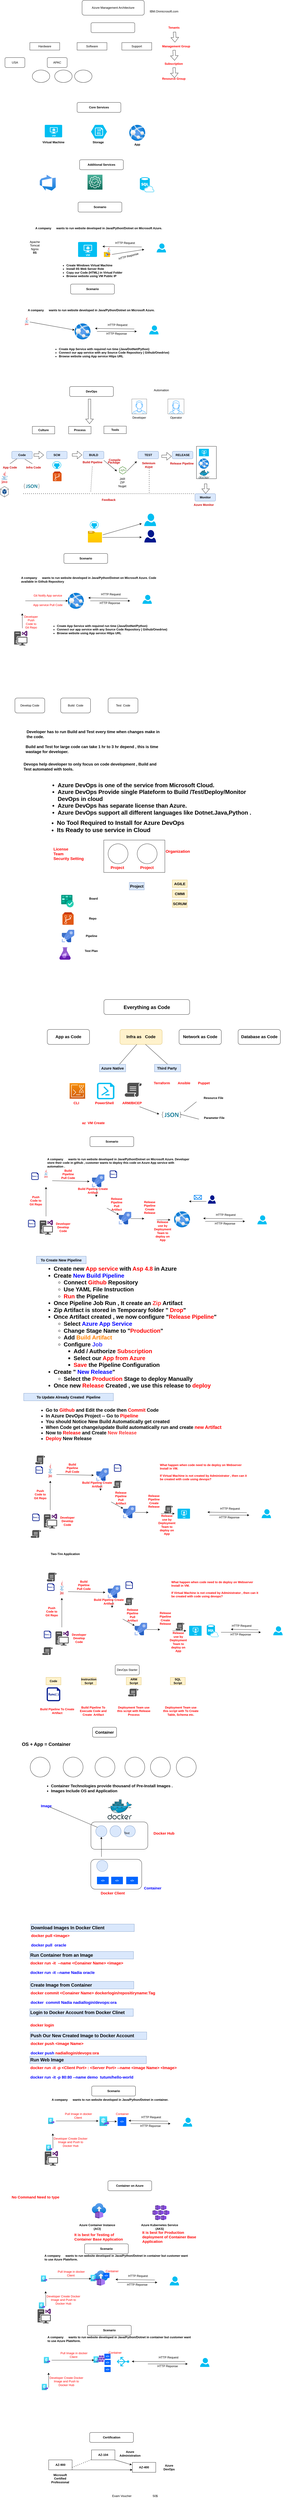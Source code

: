 <mxfile version="21.0.6" type="device"><diagram name="Page-1" id="eEy-ux_wTYqn0oGdahaP"><mxGraphModel dx="1834" dy="561" grid="1" gridSize="10" guides="1" tooltips="1" connect="1" arrows="1" fold="1" page="1" pageScale="1" pageWidth="827" pageHeight="1169" math="0" shadow="0"><root><mxCell id="0"/><mxCell id="1" parent="0"/><mxCell id="w-waKHpaoyBzwjeNcMS1-97" value="" style="rounded=0;whiteSpace=wrap;html=1;" parent="1" vertex="1"><mxGeometry x="750" y="1820" width="80" height="130" as="geometry"/></mxCell><mxCell id="w-waKHpaoyBzwjeNcMS1-1" value="Azure Management Architecture" style="rounded=1;whiteSpace=wrap;html=1;" parent="1" vertex="1"><mxGeometry x="290" y="30" width="250" height="60" as="geometry"/></mxCell><mxCell id="w-waKHpaoyBzwjeNcMS1-2" value="" style="rounded=1;whiteSpace=wrap;html=1;" parent="1" vertex="1"><mxGeometry x="326" y="120" width="176" height="40" as="geometry"/></mxCell><mxCell id="w-waKHpaoyBzwjeNcMS1-3" value="Tenants" style="text;html=1;strokeColor=none;fillColor=none;align=left;verticalAlign=middle;whiteSpace=wrap;rounded=0;fontColor=#FF0000;fontStyle=1" parent="1" vertex="1"><mxGeometry x="635" y="125" width="70" height="30" as="geometry"/></mxCell><mxCell id="w-waKHpaoyBzwjeNcMS1-4" value="IBM.Onmicrosoft.com" style="text;html=1;strokeColor=none;fillColor=none;align=left;verticalAlign=middle;whiteSpace=wrap;rounded=0;" parent="1" vertex="1"><mxGeometry x="560" y="60" width="180" height="30" as="geometry"/></mxCell><mxCell id="w-waKHpaoyBzwjeNcMS1-5" value="Hardware" style="rounded=0;whiteSpace=wrap;html=1;" parent="1" vertex="1"><mxGeometry x="80" y="200" width="120" height="30" as="geometry"/></mxCell><mxCell id="w-waKHpaoyBzwjeNcMS1-6" value="Software" style="rounded=0;whiteSpace=wrap;html=1;" parent="1" vertex="1"><mxGeometry x="270" y="200" width="120" height="30" as="geometry"/></mxCell><mxCell id="w-waKHpaoyBzwjeNcMS1-7" value="Support" style="rounded=0;whiteSpace=wrap;html=1;" parent="1" vertex="1"><mxGeometry x="450" y="200" width="120" height="30" as="geometry"/></mxCell><mxCell id="w-waKHpaoyBzwjeNcMS1-8" value="Management Group" style="text;html=1;strokeColor=none;fillColor=none;align=left;verticalAlign=middle;whiteSpace=wrap;rounded=0;fontColor=#FF0000;fontStyle=1" parent="1" vertex="1"><mxGeometry x="610" y="200" width="120" height="30" as="geometry"/></mxCell><mxCell id="w-waKHpaoyBzwjeNcMS1-9" value="USA" style="rounded=1;whiteSpace=wrap;html=1;" parent="1" vertex="1"><mxGeometry x="-20" y="260" width="80" height="40" as="geometry"/></mxCell><mxCell id="w-waKHpaoyBzwjeNcMS1-10" value="APAC" style="rounded=1;whiteSpace=wrap;html=1;" parent="1" vertex="1"><mxGeometry x="150" y="260" width="80" height="40" as="geometry"/></mxCell><mxCell id="w-waKHpaoyBzwjeNcMS1-11" value="Subscription" style="text;html=1;strokeColor=none;fillColor=none;align=left;verticalAlign=middle;whiteSpace=wrap;rounded=0;fontColor=#FF0000;fontStyle=1" parent="1" vertex="1"><mxGeometry x="620" y="270" width="120" height="30" as="geometry"/></mxCell><mxCell id="w-waKHpaoyBzwjeNcMS1-12" value="" style="ellipse;whiteSpace=wrap;html=1;" parent="1" vertex="1"><mxGeometry x="90" y="310" width="70" height="50" as="geometry"/></mxCell><mxCell id="w-waKHpaoyBzwjeNcMS1-13" value="" style="ellipse;whiteSpace=wrap;html=1;" parent="1" vertex="1"><mxGeometry x="180" y="310" width="70" height="50" as="geometry"/></mxCell><mxCell id="w-waKHpaoyBzwjeNcMS1-14" value="" style="ellipse;whiteSpace=wrap;html=1;" parent="1" vertex="1"><mxGeometry x="260" y="310" width="70" height="50" as="geometry"/></mxCell><mxCell id="w-waKHpaoyBzwjeNcMS1-15" value="Resource Group" style="text;html=1;strokeColor=none;fillColor=none;align=left;verticalAlign=middle;whiteSpace=wrap;rounded=0;fontColor=#FF0000;fontStyle=1" parent="1" vertex="1"><mxGeometry x="610" y="330" width="120" height="30" as="geometry"/></mxCell><mxCell id="w-waKHpaoyBzwjeNcMS1-16" value="" style="shape=flexArrow;endArrow=classic;html=1;rounded=0;entryX=0.447;entryY=-0.037;entryDx=0;entryDy=0;entryPerimeter=0;exitX=0.382;exitY=1.069;exitDx=0;exitDy=0;exitPerimeter=0;" parent="1" source="w-waKHpaoyBzwjeNcMS1-3" target="w-waKHpaoyBzwjeNcMS1-8" edge="1"><mxGeometry width="50" height="50" relative="1" as="geometry"><mxPoint x="380" y="310" as="sourcePoint"/><mxPoint x="430" y="260" as="targetPoint"/></mxGeometry></mxCell><mxCell id="w-waKHpaoyBzwjeNcMS1-17" value="" style="shape=flexArrow;endArrow=classic;html=1;rounded=0;entryX=0.447;entryY=-0.037;entryDx=0;entryDy=0;entryPerimeter=0;exitX=0.382;exitY=1.069;exitDx=0;exitDy=0;exitPerimeter=0;" parent="1" edge="1"><mxGeometry width="50" height="50" relative="1" as="geometry"><mxPoint x="660" y="230" as="sourcePoint"/><mxPoint x="662" y="272" as="targetPoint"/></mxGeometry></mxCell><mxCell id="w-waKHpaoyBzwjeNcMS1-18" value="" style="shape=flexArrow;endArrow=classic;html=1;rounded=0;entryX=0.447;entryY=-0.037;entryDx=0;entryDy=0;entryPerimeter=0;exitX=0.382;exitY=1.069;exitDx=0;exitDy=0;exitPerimeter=0;" parent="1" edge="1"><mxGeometry width="50" height="50" relative="1" as="geometry"><mxPoint x="660" y="300" as="sourcePoint"/><mxPoint x="662" y="342" as="targetPoint"/></mxGeometry></mxCell><mxCell id="w-waKHpaoyBzwjeNcMS1-19" value="&lt;b&gt;Core Services&lt;/b&gt;" style="rounded=1;whiteSpace=wrap;html=1;" parent="1" vertex="1"><mxGeometry x="270" y="440" width="176" height="40" as="geometry"/></mxCell><mxCell id="w-waKHpaoyBzwjeNcMS1-20" value="" style="verticalLabelPosition=bottom;html=1;verticalAlign=top;align=center;strokeColor=none;fillColor=#00BEF2;shape=mxgraph.azure.virtual_machine;" parent="1" vertex="1"><mxGeometry x="140" y="530" width="70" height="50" as="geometry"/></mxCell><mxCell id="w-waKHpaoyBzwjeNcMS1-21" value="" style="verticalLabelPosition=bottom;html=1;verticalAlign=top;align=center;strokeColor=none;fillColor=#00BEF2;shape=mxgraph.azure.storage_blob;" parent="1" vertex="1"><mxGeometry x="326" y="530" width="64" height="55" as="geometry"/></mxCell><mxCell id="w-waKHpaoyBzwjeNcMS1-22" value="" style="aspect=fixed;html=1;points=[];align=center;image;fontSize=12;image=img/lib/azure2/app_services/App_Services.svg;" parent="1" vertex="1"><mxGeometry x="480" y="530" width="64" height="64" as="geometry"/></mxCell><mxCell id="w-waKHpaoyBzwjeNcMS1-23" value="&lt;b&gt;Virtual Machine&lt;/b&gt;" style="text;html=1;strokeColor=none;fillColor=none;align=center;verticalAlign=middle;whiteSpace=wrap;rounded=0;" parent="1" vertex="1"><mxGeometry x="110" y="585" width="130" height="30" as="geometry"/></mxCell><mxCell id="w-waKHpaoyBzwjeNcMS1-24" value="&lt;b&gt;Storage&lt;/b&gt;" style="text;html=1;strokeColor=none;fillColor=none;align=center;verticalAlign=middle;whiteSpace=wrap;rounded=0;" parent="1" vertex="1"><mxGeometry x="290" y="585" width="130" height="30" as="geometry"/></mxCell><mxCell id="w-waKHpaoyBzwjeNcMS1-25" value="&lt;b&gt;App&lt;/b&gt;" style="text;html=1;strokeColor=none;fillColor=none;align=center;verticalAlign=middle;whiteSpace=wrap;rounded=0;" parent="1" vertex="1"><mxGeometry x="447" y="594" width="130" height="30" as="geometry"/></mxCell><mxCell id="w-waKHpaoyBzwjeNcMS1-26" value="&lt;b&gt;Additional Services&lt;/b&gt;" style="rounded=1;whiteSpace=wrap;html=1;" parent="1" vertex="1"><mxGeometry x="280" y="670" width="176" height="40" as="geometry"/></mxCell><mxCell id="w-waKHpaoyBzwjeNcMS1-27" value="" style="aspect=fixed;html=1;points=[];align=center;image;fontSize=12;image=img/lib/azure2/devops/Azure_DevOps.svg;" parent="1" vertex="1"><mxGeometry x="120" y="730" width="64" height="64" as="geometry"/></mxCell><mxCell id="w-waKHpaoyBzwjeNcMS1-28" value="" style="sketch=0;points=[[0,0,0],[0.25,0,0],[0.5,0,0],[0.75,0,0],[1,0,0],[0,1,0],[0.25,1,0],[0.5,1,0],[0.75,1,0],[1,1,0],[0,0.25,0],[0,0.5,0],[0,0.75,0],[1,0.25,0],[1,0.5,0],[1,0.75,0]];outlineConnect=0;fontColor=#232F3E;gradientColor=#4AB29A;gradientDirection=north;fillColor=#116D5B;strokeColor=#ffffff;dashed=0;verticalLabelPosition=bottom;verticalAlign=top;align=center;html=1;fontSize=12;fontStyle=0;aspect=fixed;shape=mxgraph.aws4.resourceIcon;resIcon=mxgraph.aws4.devops_guru;" parent="1" vertex="1"><mxGeometry x="312" y="730" width="60" height="60" as="geometry"/></mxCell><mxCell id="w-waKHpaoyBzwjeNcMS1-29" value="" style="verticalLabelPosition=bottom;html=1;verticalAlign=top;align=center;strokeColor=none;fillColor=#00BEF2;shape=mxgraph.azure.sql_database_sql_azure;" parent="1" vertex="1"><mxGeometry x="522.5" y="740" width="57.5" height="60" as="geometry"/></mxCell><mxCell id="w-waKHpaoyBzwjeNcMS1-30" value="&lt;b&gt;Scenario&lt;/b&gt;" style="rounded=1;whiteSpace=wrap;html=1;" parent="1" vertex="1"><mxGeometry x="274" y="840" width="176" height="40" as="geometry"/></mxCell><mxCell id="w-waKHpaoyBzwjeNcMS1-31" value="&lt;b&gt;A company&amp;nbsp; &amp;nbsp; &amp;nbsp; wants to run website developed in Java/Python/Dotnet on Microsoft Azure.&lt;/b&gt;" style="text;html=1;strokeColor=none;fillColor=none;align=left;verticalAlign=middle;whiteSpace=wrap;rounded=0;" parent="1" vertex="1"><mxGeometry x="100" y="930" width="580" height="30" as="geometry"/></mxCell><mxCell id="w-waKHpaoyBzwjeNcMS1-32" value="" style="verticalLabelPosition=bottom;html=1;verticalAlign=top;align=center;strokeColor=none;fillColor=#00BEF2;shape=mxgraph.azure.virtual_machine;" parent="1" vertex="1"><mxGeometry x="274" y="1000" width="76" height="60" as="geometry"/></mxCell><mxCell id="w-waKHpaoyBzwjeNcMS1-33" value="" style="shape=image;html=1;verticalAlign=top;verticalLabelPosition=bottom;labelBackgroundColor=#ffffff;imageAspect=0;aspect=fixed;image=https://cdn0.iconfinder.com/data/icons/eon-social-media-contact-info-2/32/world_www_web_website-128.png" parent="1" vertex="1"><mxGeometry x="324" y="1006" width="48" height="48" as="geometry"/></mxCell><mxCell id="w-waKHpaoyBzwjeNcMS1-34" value="Apache&lt;br&gt;Tomcat&lt;br&gt;Ngnix&lt;br&gt;&lt;b&gt;IIS&lt;/b&gt;" style="text;html=1;strokeColor=none;fillColor=none;align=center;verticalAlign=middle;whiteSpace=wrap;rounded=0;" parent="1" vertex="1"><mxGeometry x="40" y="1006" width="120" height="30" as="geometry"/></mxCell><mxCell id="w-waKHpaoyBzwjeNcMS1-35" value="" style="aspect=fixed;html=1;points=[];align=center;image;fontSize=12;image=img/lib/azure2/general/Folder_Website.svg;" parent="1" vertex="1"><mxGeometry x="377.85" y="1040" width="24.29" height="20" as="geometry"/></mxCell><mxCell id="w-waKHpaoyBzwjeNcMS1-36" value="" style="dashed=0;outlineConnect=0;html=1;align=center;labelPosition=center;verticalLabelPosition=bottom;verticalAlign=top;shape=mxgraph.weblogos.java" parent="1" vertex="1"><mxGeometry x="390" y="1019" width="14.4" height="35" as="geometry"/></mxCell><mxCell id="w-waKHpaoyBzwjeNcMS1-37" value="" style="verticalLabelPosition=bottom;html=1;verticalAlign=top;align=center;strokeColor=none;fillColor=#00BEF2;shape=mxgraph.azure.user;" parent="1" vertex="1"><mxGeometry x="590" y="1006" width="37.5" height="36" as="geometry"/></mxCell><mxCell id="w-waKHpaoyBzwjeNcMS1-38" value="" style="endArrow=classic;html=1;rounded=0;entryX=1;entryY=0.25;entryDx=0;entryDy=0;" parent="1" target="w-waKHpaoyBzwjeNcMS1-33" edge="1"><mxGeometry width="50" height="50" relative="1" as="geometry"><mxPoint x="530" y="1020" as="sourcePoint"/><mxPoint x="430" y="1030" as="targetPoint"/></mxGeometry></mxCell><mxCell id="w-waKHpaoyBzwjeNcMS1-39" value="" style="endArrow=classic;html=1;rounded=0;" parent="1" edge="1"><mxGeometry width="50" height="50" relative="1" as="geometry"><mxPoint x="410" y="1050" as="sourcePoint"/><mxPoint x="540" y="1030" as="targetPoint"/></mxGeometry></mxCell><mxCell id="w-waKHpaoyBzwjeNcMS1-40" value="HTTP Request" style="text;html=1;strokeColor=none;fillColor=none;align=center;verticalAlign=middle;whiteSpace=wrap;rounded=0;" parent="1" vertex="1"><mxGeometry x="390" y="989" width="145.6" height="30" as="geometry"/></mxCell><mxCell id="w-waKHpaoyBzwjeNcMS1-41" value="HTTP Reponse" style="text;html=1;strokeColor=none;fillColor=none;align=center;verticalAlign=middle;whiteSpace=wrap;rounded=0;rotation=-15;" parent="1" vertex="1"><mxGeometry x="404.4" y="1042" width="145.6" height="30" as="geometry"/></mxCell><mxCell id="w-waKHpaoyBzwjeNcMS1-42" value="&lt;ul&gt;&lt;li&gt;&lt;b&gt;Create Windows Virtual Machine&lt;/b&gt;&lt;/li&gt;&lt;li&gt;&lt;b&gt;Install IIS Web Server Role&lt;/b&gt;&lt;/li&gt;&lt;li&gt;&lt;b&gt;Copy our Code (HTML) in Virtual Folder&lt;/b&gt;&lt;/li&gt;&lt;li&gt;&lt;b&gt;Browse website using VM Public IP&lt;/b&gt;&lt;/li&gt;&lt;/ul&gt;" style="text;html=1;strokeColor=none;fillColor=none;align=left;verticalAlign=middle;whiteSpace=wrap;rounded=0;" parent="1" vertex="1"><mxGeometry x="185" y="1100" width="385" height="30" as="geometry"/></mxCell><mxCell id="w-waKHpaoyBzwjeNcMS1-43" value="&lt;b&gt;Scenario&lt;/b&gt;" style="rounded=1;whiteSpace=wrap;html=1;" parent="1" vertex="1"><mxGeometry x="244" y="1169" width="176" height="40" as="geometry"/></mxCell><mxCell id="w-waKHpaoyBzwjeNcMS1-44" value="&lt;b&gt;A company&amp;nbsp; &amp;nbsp; &amp;nbsp; wants to run website developed in Java/Python/Dotnet on Microsoft Azure.&lt;/b&gt;" style="text;html=1;strokeColor=none;fillColor=none;align=left;verticalAlign=middle;whiteSpace=wrap;rounded=0;" parent="1" vertex="1"><mxGeometry x="70" y="1259" width="580" height="30" as="geometry"/></mxCell><mxCell id="w-waKHpaoyBzwjeNcMS1-46" value="" style="shape=image;html=1;verticalAlign=top;verticalLabelPosition=bottom;labelBackgroundColor=#ffffff;imageAspect=0;aspect=fixed;image=https://cdn0.iconfinder.com/data/icons/eon-social-media-contact-info-2/32/world_www_web_website-128.png" parent="1" vertex="1"><mxGeometry x="294" y="1335" width="48" height="48" as="geometry"/></mxCell><mxCell id="w-waKHpaoyBzwjeNcMS1-49" value="" style="dashed=0;outlineConnect=0;html=1;align=center;labelPosition=center;verticalLabelPosition=bottom;verticalAlign=top;shape=mxgraph.weblogos.java" parent="1" vertex="1"><mxGeometry x="60" y="1300" width="14.4" height="35" as="geometry"/></mxCell><mxCell id="w-waKHpaoyBzwjeNcMS1-50" value="" style="verticalLabelPosition=bottom;html=1;verticalAlign=top;align=center;strokeColor=none;fillColor=#00BEF2;shape=mxgraph.azure.user;" parent="1" vertex="1"><mxGeometry x="560" y="1335" width="37.5" height="36" as="geometry"/></mxCell><mxCell id="w-waKHpaoyBzwjeNcMS1-51" value="" style="endArrow=classic;html=1;rounded=0;entryX=1;entryY=0.25;entryDx=0;entryDy=0;" parent="1" target="w-waKHpaoyBzwjeNcMS1-46" edge="1"><mxGeometry width="50" height="50" relative="1" as="geometry"><mxPoint x="500" y="1349" as="sourcePoint"/><mxPoint x="400" y="1359" as="targetPoint"/></mxGeometry></mxCell><mxCell id="w-waKHpaoyBzwjeNcMS1-52" value="" style="endArrow=classic;html=1;rounded=0;" parent="1" edge="1"><mxGeometry width="50" height="50" relative="1" as="geometry"><mxPoint x="350" y="1359" as="sourcePoint"/><mxPoint x="510" y="1359" as="targetPoint"/></mxGeometry></mxCell><mxCell id="w-waKHpaoyBzwjeNcMS1-53" value="HTTP Request" style="text;html=1;strokeColor=none;fillColor=none;align=center;verticalAlign=middle;whiteSpace=wrap;rounded=0;" parent="1" vertex="1"><mxGeometry x="360" y="1318" width="145.6" height="30" as="geometry"/></mxCell><mxCell id="w-waKHpaoyBzwjeNcMS1-54" value="HTTP Reponse" style="text;html=1;strokeColor=none;fillColor=none;align=center;verticalAlign=middle;whiteSpace=wrap;rounded=0;rotation=0;" parent="1" vertex="1"><mxGeometry x="356.4" y="1353" width="145.6" height="30" as="geometry"/></mxCell><mxCell id="w-waKHpaoyBzwjeNcMS1-55" value="&lt;ul&gt;&lt;li&gt;&lt;b&gt;Create App Service with required run time (Java/DotNet/Python)&lt;/b&gt;&lt;/li&gt;&lt;li&gt;&lt;b style=&quot;background-color: initial;&quot;&gt;Connect our app service with any Source Code Repository ( Github/Onedrive)&lt;/b&gt;&lt;/li&gt;&lt;li&gt;&lt;b style=&quot;background-color: initial;&quot;&gt;Browse website using App service Https URL&lt;/b&gt;&lt;br&gt;&lt;/li&gt;&lt;/ul&gt;" style="text;html=1;strokeColor=none;fillColor=none;align=left;verticalAlign=middle;whiteSpace=wrap;rounded=0;" parent="1" vertex="1"><mxGeometry x="155" y="1429" width="525" height="30" as="geometry"/></mxCell><mxCell id="w-waKHpaoyBzwjeNcMS1-56" value="" style="aspect=fixed;html=1;points=[];align=center;image;fontSize=12;image=img/lib/azure2/app_services/App_Services.svg;" parent="1" vertex="1"><mxGeometry x="260" y="1327" width="64" height="64" as="geometry"/></mxCell><mxCell id="w-waKHpaoyBzwjeNcMS1-57" value="" style="shape=image;html=1;verticalAlign=top;verticalLabelPosition=bottom;labelBackgroundColor=#ffffff;imageAspect=0;aspect=fixed;image=https://cdn0.iconfinder.com/data/icons/social-network-9/50/29-128.png" parent="1" vertex="1"><mxGeometry x="42.2" y="1321" width="50" height="50" as="geometry"/></mxCell><mxCell id="w-waKHpaoyBzwjeNcMS1-58" value="" style="endArrow=classic;html=1;rounded=0;exitX=0.75;exitY=0;exitDx=0;exitDy=0;" parent="1" source="w-waKHpaoyBzwjeNcMS1-57" target="w-waKHpaoyBzwjeNcMS1-56" edge="1"><mxGeometry width="50" height="50" relative="1" as="geometry"><mxPoint x="380" y="1400" as="sourcePoint"/><mxPoint x="430" y="1350" as="targetPoint"/></mxGeometry></mxCell><mxCell id="w-waKHpaoyBzwjeNcMS1-59" value="&lt;b&gt;DevOps&lt;/b&gt;" style="rounded=1;whiteSpace=wrap;html=1;" parent="1" vertex="1"><mxGeometry x="240" y="1580" width="176" height="40" as="geometry"/></mxCell><mxCell id="w-waKHpaoyBzwjeNcMS1-60" value="Automation" style="text;html=1;strokeColor=none;fillColor=none;align=center;verticalAlign=middle;whiteSpace=wrap;rounded=0;" parent="1" vertex="1"><mxGeometry x="481.75" y="1580" width="254" height="30" as="geometry"/></mxCell><mxCell id="w-waKHpaoyBzwjeNcMS1-61" value="" style="verticalLabelPosition=bottom;shadow=0;dashed=0;align=center;html=1;verticalAlign=top;strokeWidth=1;shape=mxgraph.mockup.containers.userMale;strokeColor=#666666;strokeColor2=#008cff;" parent="1" vertex="1"><mxGeometry x="490" y="1630" width="60" height="60" as="geometry"/></mxCell><mxCell id="w-waKHpaoyBzwjeNcMS1-62" value="" style="verticalLabelPosition=bottom;shadow=0;dashed=0;align=center;html=1;verticalAlign=top;strokeWidth=1;shape=mxgraph.mockup.containers.userFemale;strokeColor=#666666;strokeColor2=#008cff;" parent="1" vertex="1"><mxGeometry x="635" y="1630" width="65" height="60" as="geometry"/></mxCell><mxCell id="w-waKHpaoyBzwjeNcMS1-63" value="Developer" style="text;html=1;strokeColor=none;fillColor=none;align=center;verticalAlign=middle;whiteSpace=wrap;rounded=0;" parent="1" vertex="1"><mxGeometry x="490" y="1690" width="60" height="30" as="geometry"/></mxCell><mxCell id="w-waKHpaoyBzwjeNcMS1-64" value="Operator" style="text;html=1;strokeColor=none;fillColor=none;align=center;verticalAlign=middle;whiteSpace=wrap;rounded=0;" parent="1" vertex="1"><mxGeometry x="637.5" y="1690" width="60" height="30" as="geometry"/></mxCell><mxCell id="w-waKHpaoyBzwjeNcMS1-65" value="" style="shape=flexArrow;endArrow=classic;html=1;rounded=0;" parent="1" edge="1"><mxGeometry width="50" height="50" relative="1" as="geometry"><mxPoint x="320" y="1630" as="sourcePoint"/><mxPoint x="320" y="1730" as="targetPoint"/></mxGeometry></mxCell><mxCell id="w-waKHpaoyBzwjeNcMS1-66" value="&lt;b&gt;Culture&lt;/b&gt;" style="rounded=0;whiteSpace=wrap;html=1;" parent="1" vertex="1"><mxGeometry x="90" y="1740" width="90" height="30" as="geometry"/></mxCell><mxCell id="w-waKHpaoyBzwjeNcMS1-67" value="&lt;b&gt;Process&lt;/b&gt;" style="rounded=0;whiteSpace=wrap;html=1;" parent="1" vertex="1"><mxGeometry x="236" y="1740" width="90" height="30" as="geometry"/></mxCell><mxCell id="w-waKHpaoyBzwjeNcMS1-68" value="&lt;b&gt;Tools&lt;/b&gt;" style="rounded=0;whiteSpace=wrap;html=1;" parent="1" vertex="1"><mxGeometry x="377.85" y="1739" width="90" height="30" as="geometry"/></mxCell><mxCell id="w-waKHpaoyBzwjeNcMS1-69" value="Code" style="rounded=1;whiteSpace=wrap;html=1;fillColor=#dae8fc;strokeColor=#6c8ebf;fontStyle=1" parent="1" vertex="1"><mxGeometry x="7.2" y="1840" width="82.8" height="30" as="geometry"/></mxCell><mxCell id="w-waKHpaoyBzwjeNcMS1-70" value="" style="endArrow=none;html=1;rounded=0;entryX=0.25;entryY=1;entryDx=0;entryDy=0;" parent="1" target="w-waKHpaoyBzwjeNcMS1-69" edge="1"><mxGeometry width="50" height="50" relative="1" as="geometry"><mxPoint y="1890" as="sourcePoint"/><mxPoint x="350" y="1810" as="targetPoint"/></mxGeometry></mxCell><mxCell id="w-waKHpaoyBzwjeNcMS1-71" value="" style="endArrow=none;html=1;rounded=0;entryX=0.637;entryY=1.054;entryDx=0;entryDy=0;entryPerimeter=0;" parent="1" target="w-waKHpaoyBzwjeNcMS1-69" edge="1"><mxGeometry width="50" height="50" relative="1" as="geometry"><mxPoint x="90" y="1890" as="sourcePoint"/><mxPoint x="38" y="1880" as="targetPoint"/></mxGeometry></mxCell><mxCell id="w-waKHpaoyBzwjeNcMS1-72" value="App Code" style="text;html=1;strokeColor=none;fillColor=none;align=center;verticalAlign=middle;whiteSpace=wrap;rounded=0;fontColor=#CC0000;fontStyle=1" parent="1" vertex="1"><mxGeometry x="-30" y="1890" width="60" height="30" as="geometry"/></mxCell><mxCell id="w-waKHpaoyBzwjeNcMS1-73" value="Infra Code" style="text;html=1;strokeColor=none;fillColor=none;align=center;verticalAlign=middle;whiteSpace=wrap;rounded=0;fontColor=#CC0000;fontStyle=1" parent="1" vertex="1"><mxGeometry x="60" y="1890" width="70" height="30" as="geometry"/></mxCell><mxCell id="w-waKHpaoyBzwjeNcMS1-74" value="" style="dashed=0;outlineConnect=0;html=1;align=center;labelPosition=center;verticalLabelPosition=bottom;verticalAlign=top;shape=mxgraph.weblogos.java" parent="1" vertex="1"><mxGeometry x="-34" y="1920" width="24" height="50" as="geometry"/></mxCell><mxCell id="w-waKHpaoyBzwjeNcMS1-75" value="" style="outlineConnect=0;dashed=0;verticalLabelPosition=bottom;verticalAlign=top;align=center;html=1;shape=mxgraph.aws3.android;fillColor=#115193;gradientColor=none;" parent="1" vertex="1"><mxGeometry x="-38.75" y="1980" width="33.5" height="44" as="geometry"/></mxCell><mxCell id="w-waKHpaoyBzwjeNcMS1-76" value="" style="shape=image;html=1;verticalAlign=top;verticalLabelPosition=bottom;labelBackgroundColor=#ffffff;imageAspect=0;aspect=fixed;image=https://cdn1.iconfinder.com/data/icons/hawcons/32/698694-icon-103-document-file-yml-128.png" parent="1" vertex="1"><mxGeometry x="61" y="1910" width="50" height="50" as="geometry"/></mxCell><mxCell id="w-waKHpaoyBzwjeNcMS1-77" value="" style="dashed=0;outlineConnect=0;html=1;align=center;labelPosition=center;verticalLabelPosition=bottom;verticalAlign=top;shape=mxgraph.weblogos.json_2" parent="1" vertex="1"><mxGeometry x="54.8" y="1970" width="65.2" height="20" as="geometry"/></mxCell><mxCell id="w-waKHpaoyBzwjeNcMS1-78" value="" style="shape=flexArrow;endArrow=classic;html=1;rounded=0;exitX=1;exitY=0.5;exitDx=0;exitDy=0;" parent="1" edge="1"><mxGeometry width="50" height="50" relative="1" as="geometry"><mxPoint x="96" y="1855" as="sourcePoint"/><mxPoint x="136" y="1855" as="targetPoint"/></mxGeometry></mxCell><mxCell id="w-waKHpaoyBzwjeNcMS1-79" value="SCM" style="rounded=1;whiteSpace=wrap;html=1;fillColor=#dae8fc;strokeColor=#6c8ebf;fontStyle=1" parent="1" vertex="1"><mxGeometry x="147.2" y="1840" width="82.8" height="30" as="geometry"/></mxCell><mxCell id="w-waKHpaoyBzwjeNcMS1-80" value="" style="verticalLabelPosition=bottom;html=1;verticalAlign=top;align=center;strokeColor=none;fillColor=#00BEF2;shape=mxgraph.azure.github_code;pointerEvents=1;" parent="1" vertex="1"><mxGeometry x="171.1" y="1880" width="35" height="30" as="geometry"/></mxCell><mxCell id="w-waKHpaoyBzwjeNcMS1-81" value="" style="sketch=0;aspect=fixed;html=1;points=[];align=center;image;fontSize=12;image=img/lib/mscae/Azure_Repos.svg;" parent="1" vertex="1"><mxGeometry x="172.5" y="1921.11" width="35" height="38.89" as="geometry"/></mxCell><mxCell id="w-waKHpaoyBzwjeNcMS1-82" value="" style="shape=flexArrow;endArrow=classic;html=1;rounded=0;exitX=1;exitY=0.5;exitDx=0;exitDy=0;" parent="1" edge="1"><mxGeometry width="50" height="50" relative="1" as="geometry"><mxPoint x="250" y="1854.67" as="sourcePoint"/><mxPoint x="290" y="1854.67" as="targetPoint"/></mxGeometry></mxCell><mxCell id="w-waKHpaoyBzwjeNcMS1-83" value="BUILD" style="rounded=1;whiteSpace=wrap;html=1;fillColor=#dae8fc;strokeColor=#6c8ebf;fontStyle=1" parent="1" vertex="1"><mxGeometry x="295.05" y="1840" width="82.8" height="30" as="geometry"/></mxCell><mxCell id="w-waKHpaoyBzwjeNcMS1-84" value="Build Pipeline" style="text;html=1;strokeColor=none;fillColor=none;align=center;verticalAlign=middle;whiteSpace=wrap;rounded=0;fontColor=#CC0000;fontStyle=1" parent="1" vertex="1"><mxGeometry x="287.35" y="1868.78" width="90" height="30" as="geometry"/></mxCell><mxCell id="w-waKHpaoyBzwjeNcMS1-85" value="Package" style="text;html=1;strokeColor=none;fillColor=none;align=center;verticalAlign=middle;whiteSpace=wrap;rounded=0;fontColor=#CC0000;fontStyle=1" parent="1" vertex="1"><mxGeometry x="382.5" y="1870" width="70" height="30" as="geometry"/></mxCell><mxCell id="w-waKHpaoyBzwjeNcMS1-86" value="" style="endArrow=classic;html=1;rounded=0;exitX=1;exitY=0.25;exitDx=0;exitDy=0;" parent="1" source="w-waKHpaoyBzwjeNcMS1-84" edge="1"><mxGeometry width="50" height="50" relative="1" as="geometry"><mxPoint x="300" y="2070" as="sourcePoint"/><mxPoint x="430" y="1920" as="targetPoint"/></mxGeometry></mxCell><mxCell id="w-waKHpaoyBzwjeNcMS1-87" value="" style="sketch=0;outlineConnect=0;fontColor=#232F3E;gradientColor=none;fillColor=#3F8624;strokeColor=none;dashed=0;verticalLabelPosition=bottom;verticalAlign=top;align=center;html=1;fontSize=12;fontStyle=0;aspect=fixed;pointerEvents=1;shape=mxgraph.aws4.iot_greengrass_artifact;" parent="1" vertex="1"><mxGeometry x="438.85" y="1900" width="29" height="32.78" as="geometry"/></mxCell><mxCell id="w-waKHpaoyBzwjeNcMS1-88" value="" style="endArrow=classic;html=1;rounded=0;" parent="1" edge="1"><mxGeometry width="50" height="50" relative="1" as="geometry"><mxPoint x="470" y="1920" as="sourcePoint"/><mxPoint x="510" y="1880" as="targetPoint"/></mxGeometry></mxCell><mxCell id="w-waKHpaoyBzwjeNcMS1-89" value="TEST" style="rounded=1;whiteSpace=wrap;html=1;fillColor=#dae8fc;strokeColor=#6c8ebf;fontStyle=1" parent="1" vertex="1"><mxGeometry x="514.7" y="1840" width="82.8" height="30" as="geometry"/></mxCell><mxCell id="w-waKHpaoyBzwjeNcMS1-90" value="Selenium&lt;br&gt;XUnit" style="text;html=1;strokeColor=none;fillColor=none;align=center;verticalAlign=middle;whiteSpace=wrap;rounded=0;fontColor=#CC0000;fontStyle=1" parent="1" vertex="1"><mxGeometry x="522.5" y="1880" width="70" height="30" as="geometry"/></mxCell><mxCell id="w-waKHpaoyBzwjeNcMS1-91" value="" style="shape=flexArrow;endArrow=classic;html=1;rounded=0;exitX=1;exitY=0.5;exitDx=0;exitDy=0;" parent="1" edge="1"><mxGeometry width="50" height="50" relative="1" as="geometry"><mxPoint x="610" y="1860" as="sourcePoint"/><mxPoint x="650" y="1860" as="targetPoint"/></mxGeometry></mxCell><mxCell id="w-waKHpaoyBzwjeNcMS1-92" value="RELEASE" style="rounded=1;whiteSpace=wrap;html=1;fillColor=#dae8fc;strokeColor=#6c8ebf;fontStyle=1" parent="1" vertex="1"><mxGeometry x="652.95" y="1840" width="82.8" height="30" as="geometry"/></mxCell><mxCell id="w-waKHpaoyBzwjeNcMS1-93" value="" style="verticalLabelPosition=bottom;html=1;verticalAlign=top;align=center;strokeColor=none;fillColor=#00BEF2;shape=mxgraph.azure.virtual_machine;" parent="1" vertex="1"><mxGeometry x="760" y="1830" width="40" height="30" as="geometry"/></mxCell><mxCell id="w-waKHpaoyBzwjeNcMS1-94" value="" style="aspect=fixed;html=1;points=[];align=center;image;fontSize=12;image=img/lib/azure2/app_services/App_Services.svg;" parent="1" vertex="1"><mxGeometry x="758.78" y="1868.78" width="41.22" height="41.22" as="geometry"/></mxCell><mxCell id="w-waKHpaoyBzwjeNcMS1-95" value="" style="sketch=0;aspect=fixed;html=1;points=[];align=center;image;fontSize=12;image=img/lib/mscae/Docker.svg;" parent="1" vertex="1"><mxGeometry x="758.78" y="1914.5" width="43.29" height="35.5" as="geometry"/></mxCell><mxCell id="w-waKHpaoyBzwjeNcMS1-98" value="Release Pipeline" style="text;html=1;strokeColor=none;fillColor=none;align=center;verticalAlign=middle;whiteSpace=wrap;rounded=0;fontColor=#CC0000;fontStyle=1" parent="1" vertex="1"><mxGeometry x="627.5" y="1874.39" width="127.05" height="30" as="geometry"/></mxCell><mxCell id="w-waKHpaoyBzwjeNcMS1-99" value="" style="shape=flexArrow;endArrow=classic;html=1;rounded=0;exitX=1;exitY=0.5;exitDx=0;exitDy=0;" parent="1" edge="1"><mxGeometry width="50" height="50" relative="1" as="geometry"><mxPoint x="787" y="1970" as="sourcePoint"/><mxPoint x="787" y="2010" as="targetPoint"/></mxGeometry></mxCell><mxCell id="w-waKHpaoyBzwjeNcMS1-100" value="Monitor" style="rounded=1;whiteSpace=wrap;html=1;fillColor=#dae8fc;strokeColor=#6c8ebf;fontStyle=1" parent="1" vertex="1"><mxGeometry x="744.0" y="2010" width="82.8" height="30" as="geometry"/></mxCell><mxCell id="w-waKHpaoyBzwjeNcMS1-101" value="Azure Monitor" style="text;html=1;strokeColor=none;fillColor=none;align=center;verticalAlign=middle;whiteSpace=wrap;rounded=0;fontColor=#CC0000;fontStyle=1" parent="1" vertex="1"><mxGeometry x="715.86" y="2040" width="127.05" height="30" as="geometry"/></mxCell><mxCell id="w-waKHpaoyBzwjeNcMS1-102" value="Compile" style="text;html=1;strokeColor=none;fillColor=none;align=center;verticalAlign=middle;whiteSpace=wrap;rounded=0;fontColor=#CC0000;fontStyle=1" parent="1" vertex="1"><mxGeometry x="386" y="1860" width="70" height="30" as="geometry"/></mxCell><mxCell id="w-waKHpaoyBzwjeNcMS1-103" value="JAR&lt;br&gt;ZIP&lt;br&gt;Nuget" style="text;html=1;strokeColor=none;fillColor=none;align=center;verticalAlign=middle;whiteSpace=wrap;rounded=0;" parent="1" vertex="1"><mxGeometry x="421.75" y="1950" width="60" height="30" as="geometry"/></mxCell><mxCell id="w-waKHpaoyBzwjeNcMS1-104" value="" style="endArrow=none;dashed=1;html=1;dashPattern=1 3;strokeWidth=2;rounded=0;" parent="1" target="w-waKHpaoyBzwjeNcMS1-84" edge="1"><mxGeometry width="50" height="50" relative="1" as="geometry"><mxPoint x="325" y="2000" as="sourcePoint"/><mxPoint x="430" y="2000" as="targetPoint"/></mxGeometry></mxCell><mxCell id="w-waKHpaoyBzwjeNcMS1-105" value="" style="endArrow=none;dashed=1;html=1;dashPattern=1 3;strokeWidth=2;rounded=0;" parent="1" edge="1"><mxGeometry width="50" height="50" relative="1" as="geometry"><mxPoint x="320" y="2010" as="sourcePoint"/><mxPoint x="50" y="2010" as="targetPoint"/></mxGeometry></mxCell><mxCell id="w-waKHpaoyBzwjeNcMS1-106" value="" style="endArrow=none;dashed=1;html=1;dashPattern=1 3;strokeWidth=2;rounded=0;" parent="1" edge="1"><mxGeometry width="50" height="50" relative="1" as="geometry"><mxPoint x="740" y="2010" as="sourcePoint"/><mxPoint x="327.8" y="2010" as="targetPoint"/></mxGeometry></mxCell><mxCell id="w-waKHpaoyBzwjeNcMS1-107" value="" style="endArrow=none;dashed=1;html=1;dashPattern=1 3;strokeWidth=2;rounded=0;" parent="1" edge="1"><mxGeometry width="50" height="50" relative="1" as="geometry"><mxPoint x="560" y="2005.39" as="sourcePoint"/><mxPoint x="560" y="1904.39" as="targetPoint"/></mxGeometry></mxCell><mxCell id="w-waKHpaoyBzwjeNcMS1-108" value="Feedback" style="text;html=1;strokeColor=none;fillColor=none;align=center;verticalAlign=middle;whiteSpace=wrap;rounded=0;fontColor=#CC0000;fontStyle=1" parent="1" vertex="1"><mxGeometry x="352.2" y="2020" width="90" height="30" as="geometry"/></mxCell><mxCell id="w-waKHpaoyBzwjeNcMS1-109" value="" style="verticalLabelPosition=bottom;html=1;verticalAlign=top;align=center;strokeColor=none;fillColor=#00BEF2;shape=mxgraph.azure.github_code;pointerEvents=1;" parent="1" vertex="1"><mxGeometry x="321.4" y="2120" width="35" height="30" as="geometry"/></mxCell><mxCell id="w-waKHpaoyBzwjeNcMS1-110" value="" style="aspect=fixed;html=1;points=[];align=center;image;fontSize=12;image=img/lib/azure2/general/Folder_Blank.svg;" parent="1" vertex="1"><mxGeometry x="313.5" y="2160" width="56.5" height="45.86" as="geometry"/></mxCell><mxCell id="w-waKHpaoyBzwjeNcMS1-111" value="" style="verticalLabelPosition=bottom;html=1;verticalAlign=top;align=center;strokeColor=none;fillColor=#00BEF2;shape=mxgraph.azure.user;" parent="1" vertex="1"><mxGeometry x="540" y="2090" width="47.5" height="50" as="geometry"/></mxCell><mxCell id="w-waKHpaoyBzwjeNcMS1-112" value="" style="sketch=0;aspect=fixed;pointerEvents=1;shadow=0;dashed=0;html=1;strokeColor=none;labelPosition=center;verticalLabelPosition=bottom;verticalAlign=top;align=center;fillColor=#00188D;shape=mxgraph.azure.user" parent="1" vertex="1"><mxGeometry x="540.5" y="2155.86" width="47" height="50" as="geometry"/></mxCell><mxCell id="w-waKHpaoyBzwjeNcMS1-113" value="" style="endArrow=classic;html=1;rounded=0;exitX=1.058;exitY=0.332;exitDx=0;exitDy=0;exitPerimeter=0;" parent="1" source="w-waKHpaoyBzwjeNcMS1-110" edge="1"><mxGeometry width="50" height="50" relative="1" as="geometry"><mxPoint x="380" y="2340" as="sourcePoint"/><mxPoint x="530" y="2130" as="targetPoint"/></mxGeometry></mxCell><mxCell id="w-waKHpaoyBzwjeNcMS1-114" value="" style="endArrow=classic;html=1;rounded=0;exitX=1.037;exitY=0.557;exitDx=0;exitDy=0;exitPerimeter=0;" parent="1" source="w-waKHpaoyBzwjeNcMS1-110" edge="1"><mxGeometry width="50" height="50" relative="1" as="geometry"><mxPoint x="383" y="2185" as="sourcePoint"/><mxPoint x="530" y="2185" as="targetPoint"/></mxGeometry></mxCell><mxCell id="w-waKHpaoyBzwjeNcMS1-115" value="&lt;b&gt;Scenario&lt;/b&gt;" style="rounded=1;whiteSpace=wrap;html=1;" parent="1" vertex="1"><mxGeometry x="216.95" y="2250" width="176" height="40" as="geometry"/></mxCell><mxCell id="w-waKHpaoyBzwjeNcMS1-116" value="&lt;b&gt;A company&amp;nbsp; &amp;nbsp; &amp;nbsp; wants to run website developed in Java/Python/Dotnet on Microsoft Azure. Code available in Github Repository&lt;/b&gt;" style="text;html=1;strokeColor=none;fillColor=none;align=left;verticalAlign=middle;whiteSpace=wrap;rounded=0;" parent="1" vertex="1"><mxGeometry x="42.95" y="2340" width="580" height="30" as="geometry"/></mxCell><mxCell id="w-waKHpaoyBzwjeNcMS1-117" value="" style="shape=image;html=1;verticalAlign=top;verticalLabelPosition=bottom;labelBackgroundColor=#ffffff;imageAspect=0;aspect=fixed;image=https://cdn0.iconfinder.com/data/icons/eon-social-media-contact-info-2/32/world_www_web_website-128.png" parent="1" vertex="1"><mxGeometry x="266.95" y="2416" width="48" height="48" as="geometry"/></mxCell><mxCell id="w-waKHpaoyBzwjeNcMS1-119" value="" style="verticalLabelPosition=bottom;html=1;verticalAlign=top;align=center;strokeColor=none;fillColor=#00BEF2;shape=mxgraph.azure.user;" parent="1" vertex="1"><mxGeometry x="532.95" y="2416" width="37.5" height="36" as="geometry"/></mxCell><mxCell id="w-waKHpaoyBzwjeNcMS1-120" value="" style="endArrow=classic;html=1;rounded=0;entryX=1;entryY=0.25;entryDx=0;entryDy=0;" parent="1" target="w-waKHpaoyBzwjeNcMS1-117" edge="1"><mxGeometry width="50" height="50" relative="1" as="geometry"><mxPoint x="472.95" y="2430" as="sourcePoint"/><mxPoint x="372.95" y="2440" as="targetPoint"/></mxGeometry></mxCell><mxCell id="w-waKHpaoyBzwjeNcMS1-121" value="" style="endArrow=classic;html=1;rounded=0;" parent="1" edge="1"><mxGeometry width="50" height="50" relative="1" as="geometry"><mxPoint x="322.95" y="2440" as="sourcePoint"/><mxPoint x="482.95" y="2440" as="targetPoint"/></mxGeometry></mxCell><mxCell id="w-waKHpaoyBzwjeNcMS1-122" value="HTTP Request" style="text;html=1;strokeColor=none;fillColor=none;align=center;verticalAlign=middle;whiteSpace=wrap;rounded=0;" parent="1" vertex="1"><mxGeometry x="332.95" y="2399" width="145.6" height="30" as="geometry"/></mxCell><mxCell id="w-waKHpaoyBzwjeNcMS1-123" value="HTTP Reponse" style="text;html=1;strokeColor=none;fillColor=none;align=center;verticalAlign=middle;whiteSpace=wrap;rounded=0;rotation=0;" parent="1" vertex="1"><mxGeometry x="329.35" y="2434" width="145.6" height="30" as="geometry"/></mxCell><mxCell id="w-waKHpaoyBzwjeNcMS1-124" value="&lt;ul&gt;&lt;li&gt;&lt;b&gt;Create App Service with required run time (Java/DotNet/Python)&lt;/b&gt;&lt;/li&gt;&lt;li&gt;&lt;b style=&quot;background-color: initial;&quot;&gt;Connect our app service with any Source Code Repository ( Github/Onedrive)&lt;/b&gt;&lt;/li&gt;&lt;li&gt;&lt;b style=&quot;background-color: initial;&quot;&gt;Browse website using App service Https URL&lt;/b&gt;&lt;br&gt;&lt;/li&gt;&lt;/ul&gt;" style="text;html=1;strokeColor=none;fillColor=none;align=left;verticalAlign=middle;whiteSpace=wrap;rounded=0;" parent="1" vertex="1"><mxGeometry x="147.2" y="2540" width="525" height="30" as="geometry"/></mxCell><mxCell id="w-waKHpaoyBzwjeNcMS1-125" value="" style="aspect=fixed;html=1;points=[];align=center;image;fontSize=12;image=img/lib/azure2/app_services/App_Services.svg;" parent="1" vertex="1"><mxGeometry x="232.95" y="2408" width="64" height="64" as="geometry"/></mxCell><mxCell id="w-waKHpaoyBzwjeNcMS1-126" value="" style="shape=image;html=1;verticalAlign=top;verticalLabelPosition=bottom;labelBackgroundColor=#ffffff;imageAspect=0;aspect=fixed;image=https://cdn0.iconfinder.com/data/icons/social-network-9/50/29-128.png" parent="1" vertex="1"><mxGeometry x="24.4" y="2440" width="50" height="50" as="geometry"/></mxCell><mxCell id="w-waKHpaoyBzwjeNcMS1-127" value="" style="endArrow=classic;html=1;rounded=0;exitX=0.75;exitY=0;exitDx=0;exitDy=0;" parent="1" source="w-waKHpaoyBzwjeNcMS1-126" target="w-waKHpaoyBzwjeNcMS1-125" edge="1"><mxGeometry width="50" height="50" relative="1" as="geometry"><mxPoint x="352.95" y="2481" as="sourcePoint"/><mxPoint x="402.95" y="2431" as="targetPoint"/></mxGeometry></mxCell><mxCell id="w-waKHpaoyBzwjeNcMS1-128" value="" style="sketch=0;pointerEvents=1;shadow=0;dashed=0;html=1;strokeColor=none;fillColor=#505050;labelPosition=center;verticalLabelPosition=bottom;verticalAlign=top;outlineConnect=0;align=center;shape=mxgraph.office.devices.workstation_visual_studio;" parent="1" vertex="1"><mxGeometry x="17" y="2560" width="53" height="59" as="geometry"/></mxCell><mxCell id="w-waKHpaoyBzwjeNcMS1-129" value="" style="endArrow=classic;html=1;rounded=0;entryX=0.5;entryY=1;entryDx=0;entryDy=0;" parent="1" target="w-waKHpaoyBzwjeNcMS1-126" edge="1"><mxGeometry width="50" height="50" relative="1" as="geometry"><mxPoint x="50" y="2550" as="sourcePoint"/><mxPoint x="430" y="2430" as="targetPoint"/></mxGeometry></mxCell><mxCell id="w-waKHpaoyBzwjeNcMS1-130" value="Developer Push Code to Git Repo" style="text;html=1;strokeColor=none;fillColor=none;align=center;verticalAlign=middle;whiteSpace=wrap;rounded=0;fontColor=#FF0000;" parent="1" vertex="1"><mxGeometry x="54.8" y="2510" width="60" height="30" as="geometry"/></mxCell><mxCell id="w-waKHpaoyBzwjeNcMS1-132" value="Git Notify App service" style="text;html=1;strokeColor=none;fillColor=none;align=center;verticalAlign=middle;whiteSpace=wrap;rounded=0;fontColor=#FF0000;" parent="1" vertex="1"><mxGeometry x="79.5" y="2404" width="145" height="30" as="geometry"/></mxCell><mxCell id="w-waKHpaoyBzwjeNcMS1-133" value="App service Pull Code" style="text;html=1;strokeColor=none;fillColor=none;align=center;verticalAlign=middle;whiteSpace=wrap;rounded=0;fontColor=#FF0000;" parent="1" vertex="1"><mxGeometry x="80" y="2442" width="145" height="30" as="geometry"/></mxCell><mxCell id="2vxutk6QJ0TsDzVNaaLm-1" value="Develop Code" style="rounded=1;whiteSpace=wrap;html=1;" parent="1" vertex="1"><mxGeometry x="20" y="2830" width="120" height="60" as="geometry"/></mxCell><mxCell id="2vxutk6QJ0TsDzVNaaLm-2" value="Build&amp;nbsp; Code" style="rounded=1;whiteSpace=wrap;html=1;" parent="1" vertex="1"><mxGeometry x="204" y="2830" width="120" height="60" as="geometry"/></mxCell><mxCell id="2vxutk6QJ0TsDzVNaaLm-3" value="Test&amp;nbsp; Code" style="rounded=1;whiteSpace=wrap;html=1;" parent="1" vertex="1"><mxGeometry x="394.7" y="2830" width="120" height="60" as="geometry"/></mxCell><mxCell id="2vxutk6QJ0TsDzVNaaLm-4" value="Developer has to run Build and Test every time when changes make in the code." style="text;html=1;strokeColor=none;fillColor=none;align=left;verticalAlign=middle;whiteSpace=wrap;rounded=0;fontStyle=1;fontSize=16;" parent="1" vertex="1"><mxGeometry x="65" y="2960" width="545" height="30" as="geometry"/></mxCell><mxCell id="2vxutk6QJ0TsDzVNaaLm-5" value="Build and Test for large code can take 1 hr to 3 hr depend , this is time wastage for developer." style="text;html=1;strokeColor=none;fillColor=none;align=left;verticalAlign=middle;whiteSpace=wrap;rounded=0;fontStyle=1;fontSize=16;" parent="1" vertex="1"><mxGeometry x="61" y="3020" width="545" height="30" as="geometry"/></mxCell><mxCell id="2vxutk6QJ0TsDzVNaaLm-6" value="Devops help developer to only focus on code development , Build and Test automated with tools." style="text;html=1;strokeColor=none;fillColor=none;align=left;verticalAlign=middle;whiteSpace=wrap;rounded=0;fontStyle=1;fontSize=16;" parent="1" vertex="1"><mxGeometry x="52.5" y="3090" width="545" height="30" as="geometry"/></mxCell><mxCell id="NBa3AVIF9wH4Tu9B49oz-1" value="&lt;ul&gt;&lt;li&gt;Azure DevOps is one of the service from Microsoft Cloud.&lt;/li&gt;&lt;li&gt;Azure DevOps Provide single Plateform to Build /Test/Deploy/Monitor DevOps in cloud&lt;/li&gt;&lt;li&gt;Azure DevOps has separate license than Azure.&lt;/li&gt;&lt;li&gt;Azure DevOps support all different languages like Dotnet.Java,Python .&lt;/li&gt;&lt;/ul&gt;" style="text;html=1;strokeColor=none;fillColor=none;align=left;verticalAlign=middle;whiteSpace=wrap;rounded=0;fontStyle=1;fontSize=23;" parent="1" vertex="1"><mxGeometry x="150" y="3220" width="890" height="30" as="geometry"/></mxCell><mxCell id="NBa3AVIF9wH4Tu9B49oz-2" value="" style="rounded=0;whiteSpace=wrap;html=1;" parent="1" vertex="1"><mxGeometry x="377.35" y="3400" width="245.6" height="130" as="geometry"/></mxCell><mxCell id="NBa3AVIF9wH4Tu9B49oz-3" value="Organization" style="text;html=1;strokeColor=none;fillColor=none;align=center;verticalAlign=middle;whiteSpace=wrap;rounded=0;fontStyle=1;fontSize=16;fontColor=#FF0000;" parent="1" vertex="1"><mxGeometry x="645" y="3430" width="60" height="30" as="geometry"/></mxCell><mxCell id="NBa3AVIF9wH4Tu9B49oz-4" value="License&lt;br&gt;Team&amp;nbsp;&lt;br&gt;Security Setting" style="text;html=1;strokeColor=none;fillColor=none;align=left;verticalAlign=middle;whiteSpace=wrap;rounded=0;fontStyle=1;fontSize=16;fontColor=#FF0000;" parent="1" vertex="1"><mxGeometry x="173.35" y="3440" width="156" height="30" as="geometry"/></mxCell><mxCell id="NBa3AVIF9wH4Tu9B49oz-5" value="" style="ellipse;whiteSpace=wrap;html=1;aspect=fixed;" parent="1" vertex="1"><mxGeometry x="394.7" y="3415" width="80" height="80" as="geometry"/></mxCell><mxCell id="NBa3AVIF9wH4Tu9B49oz-6" value="" style="ellipse;whiteSpace=wrap;html=1;aspect=fixed;" parent="1" vertex="1"><mxGeometry x="511.7" y="3415" width="80" height="80" as="geometry"/></mxCell><mxCell id="NBa3AVIF9wH4Tu9B49oz-7" value="Project" style="text;html=1;strokeColor=none;fillColor=none;align=center;verticalAlign=middle;whiteSpace=wrap;rounded=0;fontStyle=1;fontSize=16;fontColor=#FF0000;" parent="1" vertex="1"><mxGeometry x="402.14" y="3495" width="60" height="30" as="geometry"/></mxCell><mxCell id="NBa3AVIF9wH4Tu9B49oz-8" value="Project" style="text;html=1;strokeColor=none;fillColor=none;align=center;verticalAlign=middle;whiteSpace=wrap;rounded=0;fontStyle=1;fontSize=16;fontColor=#FF0000;" parent="1" vertex="1"><mxGeometry x="521.25" y="3495" width="60" height="30" as="geometry"/></mxCell><mxCell id="NBa3AVIF9wH4Tu9B49oz-9" value="Project" style="text;html=1;strokeColor=#6c8ebf;fillColor=#dae8fc;align=center;verticalAlign=middle;whiteSpace=wrap;rounded=0;fontStyle=1;fontSize=16;" parent="1" vertex="1"><mxGeometry x="480" y="3570" width="60" height="30" as="geometry"/></mxCell><mxCell id="NBa3AVIF9wH4Tu9B49oz-10" value="" style="sketch=0;aspect=fixed;html=1;points=[];align=center;image;fontSize=12;image=img/lib/mscae/Azure_Boards.svg;" parent="1" vertex="1"><mxGeometry x="206.1" y="3620" width="50" height="50" as="geometry"/></mxCell><mxCell id="NBa3AVIF9wH4Tu9B49oz-11" value="" style="sketch=0;aspect=fixed;html=1;points=[];align=center;image;fontSize=12;image=img/lib/mscae/Azure_Repos.svg;" parent="1" vertex="1"><mxGeometry x="211.1" y="3690" width="45" height="50" as="geometry"/></mxCell><mxCell id="NBa3AVIF9wH4Tu9B49oz-12" value="" style="sketch=0;aspect=fixed;html=1;points=[];align=center;image;fontSize=12;image=img/lib/mscae/Azure_Pipelines.svg;" parent="1" vertex="1"><mxGeometry x="208.6" y="3760" width="50" height="50" as="geometry"/></mxCell><mxCell id="NBa3AVIF9wH4Tu9B49oz-13" value="" style="sketch=0;aspect=fixed;html=1;points=[];align=center;image;fontSize=12;image=img/lib/mscae/Azure_Test_Plans.svg;" parent="1" vertex="1"><mxGeometry x="199" y="3830" width="45" height="50" as="geometry"/></mxCell><mxCell id="NBa3AVIF9wH4Tu9B49oz-14" value="Board" style="text;html=1;strokeColor=none;fillColor=none;align=center;verticalAlign=middle;whiteSpace=wrap;rounded=0;fontStyle=1" parent="1" vertex="1"><mxGeometry x="306.45" y="3620" width="60" height="30" as="geometry"/></mxCell><mxCell id="NBa3AVIF9wH4Tu9B49oz-15" value="Repo" style="text;html=1;strokeColor=none;fillColor=none;align=center;verticalAlign=middle;whiteSpace=wrap;rounded=0;fontStyle=1" parent="1" vertex="1"><mxGeometry x="302.95" y="3700" width="60" height="30" as="geometry"/></mxCell><mxCell id="NBa3AVIF9wH4Tu9B49oz-16" value="Pipeline" style="text;html=1;strokeColor=none;fillColor=none;align=center;verticalAlign=middle;whiteSpace=wrap;rounded=0;fontStyle=1" parent="1" vertex="1"><mxGeometry x="298" y="3770" width="60" height="30" as="geometry"/></mxCell><mxCell id="NBa3AVIF9wH4Tu9B49oz-17" value="Test Plan" style="text;html=1;strokeColor=none;fillColor=none;align=center;verticalAlign=middle;whiteSpace=wrap;rounded=0;fontStyle=1" parent="1" vertex="1"><mxGeometry x="296.95" y="3830" width="60" height="30" as="geometry"/></mxCell><mxCell id="NBa3AVIF9wH4Tu9B49oz-18" value="AGILE" style="text;html=1;strokeColor=#d6b656;fillColor=#fff2cc;align=center;verticalAlign=middle;whiteSpace=wrap;rounded=0;fontStyle=1;fontSize=15;" parent="1" vertex="1"><mxGeometry x="652.95" y="3560" width="60" height="30" as="geometry"/></mxCell><mxCell id="NBa3AVIF9wH4Tu9B49oz-19" value="CMMI" style="text;html=1;strokeColor=#d6b656;fillColor=#fff2cc;align=center;verticalAlign=middle;whiteSpace=wrap;rounded=0;fontStyle=1;fontSize=15;" parent="1" vertex="1"><mxGeometry x="652.95" y="3600" width="60" height="30" as="geometry"/></mxCell><mxCell id="NBa3AVIF9wH4Tu9B49oz-20" value="SCRUM" style="text;html=1;strokeColor=#d6b656;fillColor=#fff2cc;align=center;verticalAlign=middle;whiteSpace=wrap;rounded=0;fontStyle=1;fontSize=15;" parent="1" vertex="1"><mxGeometry x="652.95" y="3640" width="60" height="30" as="geometry"/></mxCell><mxCell id="NBa3AVIF9wH4Tu9B49oz-21" value="&lt;ul style=&quot;font-size: 24px;&quot;&gt;&lt;li style=&quot;font-size: 24px;&quot;&gt;&lt;span style=&quot;font-size: 24px;&quot;&gt;No Tool Required to Install for Azure DevOps&lt;/span&gt;&lt;/li&gt;&lt;li style=&quot;font-size: 24px;&quot;&gt;&lt;span style=&quot;font-size: 24px;&quot;&gt;Its Ready to use service in Cloud&lt;/span&gt;&lt;/li&gt;&lt;/ul&gt;" style="text;html=1;strokeColor=none;fillColor=none;align=left;verticalAlign=middle;whiteSpace=wrap;rounded=0;fontSize=24;fontStyle=1" parent="1" vertex="1"><mxGeometry x="147.2" y="3330" width="840" height="30" as="geometry"/></mxCell><mxCell id="NBa3AVIF9wH4Tu9B49oz-22" value="&lt;font style=&quot;font-size: 20px;&quot;&gt;Everything as Code&lt;/font&gt;" style="rounded=1;whiteSpace=wrap;html=1;fontSize=20;fontStyle=1" parent="1" vertex="1"><mxGeometry x="377.85" y="4040" width="344.95" height="60" as="geometry"/></mxCell><mxCell id="NBa3AVIF9wH4Tu9B49oz-23" value="App as Code" style="rounded=1;whiteSpace=wrap;html=1;fontStyle=1;fontSize=17;" parent="1" vertex="1"><mxGeometry x="150" y="4160" width="170" height="60" as="geometry"/></mxCell><mxCell id="NBa3AVIF9wH4Tu9B49oz-24" value="Network as Code" style="rounded=1;whiteSpace=wrap;html=1;fontStyle=1;fontSize=17;" parent="1" vertex="1"><mxGeometry x="680" y="4160" width="170" height="60" as="geometry"/></mxCell><mxCell id="NBa3AVIF9wH4Tu9B49oz-25" value="Database as Code" style="rounded=1;whiteSpace=wrap;html=1;fontStyle=1;fontSize=17;" parent="1" vertex="1"><mxGeometry x="917.5" y="4160" width="170" height="60" as="geometry"/></mxCell><mxCell id="NBa3AVIF9wH4Tu9B49oz-26" value="Infra as&amp;nbsp; &amp;nbsp;Code" style="rounded=1;whiteSpace=wrap;html=1;fontStyle=1;fontSize=17;fillColor=#fff2cc;strokeColor=#d6b656;" parent="1" vertex="1"><mxGeometry x="442.2" y="4160" width="170" height="60" as="geometry"/></mxCell><mxCell id="NBa3AVIF9wH4Tu9B49oz-27" value="" style="endArrow=none;html=1;rounded=0;entryX=0.399;entryY=1;entryDx=0;entryDy=0;entryPerimeter=0;" parent="1" target="NBa3AVIF9wH4Tu9B49oz-26" edge="1"><mxGeometry width="50" height="50" relative="1" as="geometry"><mxPoint x="440" y="4300" as="sourcePoint"/><mxPoint x="530" y="4330" as="targetPoint"/></mxGeometry></mxCell><mxCell id="NBa3AVIF9wH4Tu9B49oz-28" value="" style="endArrow=none;html=1;rounded=0;entryX=0.603;entryY=0.994;entryDx=0;entryDy=0;entryPerimeter=0;exitX=0.5;exitY=0;exitDx=0;exitDy=0;" parent="1" source="NBa3AVIF9wH4Tu9B49oz-30" target="NBa3AVIF9wH4Tu9B49oz-26" edge="1"><mxGeometry width="50" height="50" relative="1" as="geometry"><mxPoint x="610" y="4300" as="sourcePoint"/><mxPoint x="520" y="4230" as="targetPoint"/></mxGeometry></mxCell><mxCell id="NBa3AVIF9wH4Tu9B49oz-29" value="Azure Native" style="text;html=1;strokeColor=#6c8ebf;fillColor=#dae8fc;align=center;verticalAlign=middle;whiteSpace=wrap;rounded=0;fontStyle=1;fontSize=15;" parent="1" vertex="1"><mxGeometry x="360.0" y="4300" width="105.3" height="30" as="geometry"/></mxCell><mxCell id="NBa3AVIF9wH4Tu9B49oz-30" value="Third Party&amp;nbsp;" style="text;html=1;strokeColor=#6c8ebf;fillColor=#dae8fc;align=center;verticalAlign=middle;whiteSpace=wrap;rounded=0;fontStyle=1;fontSize=15;" parent="1" vertex="1"><mxGeometry x="581.25" y="4300" width="105.3" height="30" as="geometry"/></mxCell><mxCell id="NBa3AVIF9wH4Tu9B49oz-31" value="" style="sketch=0;points=[[0,0,0],[0.25,0,0],[0.5,0,0],[0.75,0,0],[1,0,0],[0,1,0],[0.25,1,0],[0.5,1,0],[0.75,1,0],[1,1,0],[0,0.25,0],[0,0.5,0],[0,0.75,0],[1,0.25,0],[1,0.5,0],[1,0.75,0]];outlineConnect=0;fontColor=#232F3E;gradientColor=#F78E04;gradientDirection=north;fillColor=#D05C17;strokeColor=#ffffff;dashed=0;verticalLabelPosition=bottom;verticalAlign=top;align=center;html=1;fontSize=12;fontStyle=0;aspect=fixed;shape=mxgraph.aws4.resourceIcon;resIcon=mxgraph.aws4.genomics_cli;" parent="1" vertex="1"><mxGeometry x="240" y="4375.5" width="62.5" height="62.5" as="geometry"/></mxCell><mxCell id="NBa3AVIF9wH4Tu9B49oz-32" value="" style="verticalLabelPosition=bottom;html=1;verticalAlign=top;align=center;strokeColor=none;fillColor=#00BEF2;shape=mxgraph.azure.powershell_file;pointerEvents=1;" parent="1" vertex="1"><mxGeometry x="350" y="4374" width="70" height="66" as="geometry"/></mxCell><mxCell id="NBa3AVIF9wH4Tu9B49oz-33" value="" style="sketch=0;pointerEvents=1;shadow=0;dashed=0;html=1;strokeColor=none;fillColor=#505050;labelPosition=center;verticalLabelPosition=bottom;verticalAlign=top;outlineConnect=0;align=center;shape=mxgraph.office.concepts.script;" parent="1" vertex="1"><mxGeometry x="461.7" y="4374" width="68.3" height="56" as="geometry"/></mxCell><mxCell id="NBa3AVIF9wH4Tu9B49oz-34" value="CLI" style="text;html=1;strokeColor=none;fillColor=none;align=center;verticalAlign=middle;whiteSpace=wrap;rounded=0;fontStyle=1;fontSize=14;fontColor=#FF0000;" parent="1" vertex="1"><mxGeometry x="236.95" y="4440" width="60" height="30" as="geometry"/></mxCell><mxCell id="NBa3AVIF9wH4Tu9B49oz-35" value="PowerShell" style="text;html=1;strokeColor=none;fillColor=none;align=center;verticalAlign=middle;whiteSpace=wrap;rounded=0;fontStyle=1;fontSize=14;fontColor=#FF0000;" parent="1" vertex="1"><mxGeometry x="350" y="4440" width="60" height="30" as="geometry"/></mxCell><mxCell id="NBa3AVIF9wH4Tu9B49oz-36" value="ARM/BICEP" style="text;html=1;strokeColor=none;fillColor=none;align=center;verticalAlign=middle;whiteSpace=wrap;rounded=0;fontStyle=1;fontSize=14;fontColor=#FF0000;" parent="1" vertex="1"><mxGeometry x="461.25" y="4440" width="60" height="30" as="geometry"/></mxCell><mxCell id="NBa3AVIF9wH4Tu9B49oz-38" value="Terraform" style="text;html=1;strokeColor=none;fillColor=none;align=center;verticalAlign=middle;whiteSpace=wrap;rounded=0;fontStyle=1;fontSize=14;fontColor=#FF0000;" parent="1" vertex="1"><mxGeometry x="581.25" y="4360" width="60" height="30" as="geometry"/></mxCell><mxCell id="NBa3AVIF9wH4Tu9B49oz-39" value="Ansible" style="text;html=1;strokeColor=none;fillColor=none;align=center;verticalAlign=middle;whiteSpace=wrap;rounded=0;fontStyle=1;fontSize=14;fontColor=#FF0000;" parent="1" vertex="1"><mxGeometry x="670" y="4360" width="60" height="30" as="geometry"/></mxCell><mxCell id="NBa3AVIF9wH4Tu9B49oz-40" value="Puppet" style="text;html=1;strokeColor=none;fillColor=none;align=center;verticalAlign=middle;whiteSpace=wrap;rounded=0;fontStyle=1;fontSize=14;fontColor=#FF0000;" parent="1" vertex="1"><mxGeometry x="750" y="4360" width="60" height="30" as="geometry"/></mxCell><mxCell id="NBa3AVIF9wH4Tu9B49oz-41" value="az&amp;nbsp; VM Create&amp;nbsp;" style="text;html=1;strokeColor=none;fillColor=none;align=left;verticalAlign=middle;whiteSpace=wrap;rounded=0;fontStyle=1;fontSize=14;fontColor=#FF0000;" parent="1" vertex="1"><mxGeometry x="288" y="4520" width="212" height="30" as="geometry"/></mxCell><mxCell id="NBa3AVIF9wH4Tu9B49oz-42" value="" style="endArrow=classic;html=1;rounded=0;exitX=1;exitY=1;exitDx=0;exitDy=0;" parent="1" source="NBa3AVIF9wH4Tu9B49oz-36" edge="1"><mxGeometry width="50" height="50" relative="1" as="geometry"><mxPoint x="480" y="4380" as="sourcePoint"/><mxPoint x="600" y="4500" as="targetPoint"/></mxGeometry></mxCell><mxCell id="NBa3AVIF9wH4Tu9B49oz-43" value="" style="dashed=0;outlineConnect=0;html=1;align=center;labelPosition=center;verticalLabelPosition=bottom;verticalAlign=top;shape=mxgraph.weblogos.json_2" parent="1" vertex="1"><mxGeometry x="609.8" y="4490" width="80.4" height="25.2" as="geometry"/></mxCell><mxCell id="NBa3AVIF9wH4Tu9B49oz-44" value="" style="endArrow=none;html=1;rounded=0;" parent="1" edge="1"><mxGeometry width="50" height="50" relative="1" as="geometry"><mxPoint x="700" y="4490" as="sourcePoint"/><mxPoint x="750" y="4450" as="targetPoint"/></mxGeometry></mxCell><mxCell id="NBa3AVIF9wH4Tu9B49oz-45" value="Resource File" style="text;html=1;strokeColor=none;fillColor=none;align=center;verticalAlign=middle;whiteSpace=wrap;rounded=0;fontStyle=1" parent="1" vertex="1"><mxGeometry x="766.8" y="4420" width="103.2" height="30" as="geometry"/></mxCell><mxCell id="NBa3AVIF9wH4Tu9B49oz-46" value="Parameter File" style="text;html=1;strokeColor=none;fillColor=none;align=center;verticalAlign=middle;whiteSpace=wrap;rounded=0;fontStyle=1" parent="1" vertex="1"><mxGeometry x="770" y="4500" width="103.2" height="30" as="geometry"/></mxCell><mxCell id="NBa3AVIF9wH4Tu9B49oz-47" value="" style="endArrow=none;html=1;rounded=0;" parent="1" edge="1"><mxGeometry width="50" height="50" relative="1" as="geometry"><mxPoint x="684" y="4500" as="sourcePoint"/><mxPoint x="760" y="4520" as="targetPoint"/></mxGeometry></mxCell><mxCell id="MXzPLrkI-zDPgi5Aenku-1" value="&lt;b&gt;Scenario&lt;/b&gt;" style="rounded=1;whiteSpace=wrap;html=1;" parent="1" vertex="1"><mxGeometry x="321.8" y="4590" width="176" height="40" as="geometry"/></mxCell><mxCell id="MXzPLrkI-zDPgi5Aenku-2" value="&lt;b&gt;A company&amp;nbsp; &amp;nbsp; &amp;nbsp; wants to run website developed in Java/Python/Dotnet on Microsoft Azure. Developer store their&amp;nbsp;code in github , customer wants to deploy this code on Azure App service with automation .&lt;/b&gt;" style="text;html=1;strokeColor=none;fillColor=none;align=left;verticalAlign=middle;whiteSpace=wrap;rounded=0;" parent="1" vertex="1"><mxGeometry x="147.8" y="4680" width="580" height="30" as="geometry"/></mxCell><mxCell id="MXzPLrkI-zDPgi5Aenku-3" value="" style="shape=image;html=1;verticalAlign=top;verticalLabelPosition=bottom;labelBackgroundColor=#ffffff;imageAspect=0;aspect=fixed;image=https://cdn0.iconfinder.com/data/icons/eon-social-media-contact-info-2/32/world_www_web_website-128.png" parent="1" vertex="1"><mxGeometry x="729.15" y="4906" width="48" height="48" as="geometry"/></mxCell><mxCell id="MXzPLrkI-zDPgi5Aenku-4" value="" style="dashed=0;outlineConnect=0;html=1;align=center;labelPosition=center;verticalLabelPosition=bottom;verticalAlign=top;shape=mxgraph.weblogos.java" parent="1" vertex="1"><mxGeometry x="137.8" y="4721" width="14.4" height="35" as="geometry"/></mxCell><mxCell id="MXzPLrkI-zDPgi5Aenku-5" value="" style="verticalLabelPosition=bottom;html=1;verticalAlign=top;align=center;strokeColor=none;fillColor=#00BEF2;shape=mxgraph.azure.user;" parent="1" vertex="1"><mxGeometry x="995.15" y="4906" width="37.5" height="36" as="geometry"/></mxCell><mxCell id="MXzPLrkI-zDPgi5Aenku-6" value="" style="endArrow=classic;html=1;rounded=0;entryX=1;entryY=0.25;entryDx=0;entryDy=0;" parent="1" target="MXzPLrkI-zDPgi5Aenku-3" edge="1"><mxGeometry width="50" height="50" relative="1" as="geometry"><mxPoint x="935.15" y="4920" as="sourcePoint"/><mxPoint x="835.15" y="4930" as="targetPoint"/></mxGeometry></mxCell><mxCell id="MXzPLrkI-zDPgi5Aenku-7" value="" style="endArrow=classic;html=1;rounded=0;" parent="1" edge="1"><mxGeometry width="50" height="50" relative="1" as="geometry"><mxPoint x="785.15" y="4930" as="sourcePoint"/><mxPoint x="945.15" y="4930" as="targetPoint"/></mxGeometry></mxCell><mxCell id="MXzPLrkI-zDPgi5Aenku-8" value="HTTP Request" style="text;html=1;strokeColor=none;fillColor=none;align=center;verticalAlign=middle;whiteSpace=wrap;rounded=0;" parent="1" vertex="1"><mxGeometry x="795.15" y="4889" width="145.6" height="30" as="geometry"/></mxCell><mxCell id="MXzPLrkI-zDPgi5Aenku-9" value="HTTP Reponse" style="text;html=1;strokeColor=none;fillColor=none;align=center;verticalAlign=middle;whiteSpace=wrap;rounded=0;rotation=0;" parent="1" vertex="1"><mxGeometry x="791.55" y="4924" width="145.6" height="30" as="geometry"/></mxCell><mxCell id="MXzPLrkI-zDPgi5Aenku-11" value="" style="aspect=fixed;html=1;points=[];align=center;image;fontSize=12;image=img/lib/azure2/app_services/App_Services.svg;" parent="1" vertex="1"><mxGeometry x="660" y="4890" width="64" height="64" as="geometry"/></mxCell><mxCell id="MXzPLrkI-zDPgi5Aenku-12" value="" style="shape=image;html=1;verticalAlign=top;verticalLabelPosition=bottom;labelBackgroundColor=#ffffff;imageAspect=0;aspect=fixed;image=https://cdn0.iconfinder.com/data/icons/social-network-9/50/29-128.png" parent="1" vertex="1"><mxGeometry x="120" y="4742" width="50" height="50" as="geometry"/></mxCell><mxCell id="MXzPLrkI-zDPgi5Aenku-14" value="" style="sketch=0;pointerEvents=1;shadow=0;dashed=0;html=1;strokeColor=none;fillColor=#505050;labelPosition=center;verticalLabelPosition=bottom;verticalAlign=top;outlineConnect=0;align=center;shape=mxgraph.office.devices.workstation_visual_studio;" parent="1" vertex="1"><mxGeometry x="119.5" y="4924" width="53" height="59" as="geometry"/></mxCell><mxCell id="MXzPLrkI-zDPgi5Aenku-15" value="" style="endArrow=classic;html=1;rounded=0;" parent="1" target="MXzPLrkI-zDPgi5Aenku-12" edge="1"><mxGeometry width="50" height="50" relative="1" as="geometry"><mxPoint x="145" y="4910" as="sourcePoint"/><mxPoint x="580" y="4860" as="targetPoint"/></mxGeometry></mxCell><mxCell id="MXzPLrkI-zDPgi5Aenku-16" value="" style="sketch=0;aspect=fixed;html=1;points=[];align=center;image;fontSize=12;image=img/lib/mscae/Azure_Pipelines.svg;" parent="1" vertex="1"><mxGeometry x="330" y="4742" width="50" height="50" as="geometry"/></mxCell><mxCell id="MXzPLrkI-zDPgi5Aenku-17" value="" style="endArrow=classic;html=1;rounded=0;exitX=1;exitY=0.5;exitDx=0;exitDy=0;" parent="1" source="MXzPLrkI-zDPgi5Aenku-12" edge="1"><mxGeometry width="50" height="50" relative="1" as="geometry"><mxPoint x="530" y="4910" as="sourcePoint"/><mxPoint x="320" y="4770" as="targetPoint"/></mxGeometry></mxCell><mxCell id="MXzPLrkI-zDPgi5Aenku-18" value="" style="shape=image;html=1;verticalAlign=top;verticalLabelPosition=bottom;labelBackgroundColor=#ffffff;imageAspect=0;aspect=fixed;image=https://cdn1.iconfinder.com/data/icons/hawcons/32/698717-icon-124-document-file-zip-128.png" parent="1" vertex="1"><mxGeometry x="332" y="4832" width="58" height="58" as="geometry"/></mxCell><mxCell id="MXzPLrkI-zDPgi5Aenku-19" value="" style="endArrow=classic;html=1;rounded=0;entryX=0.25;entryY=0;entryDx=0;entryDy=0;" parent="1" target="MXzPLrkI-zDPgi5Aenku-18" edge="1"><mxGeometry width="50" height="50" relative="1" as="geometry"><mxPoint x="350" y="4800" as="sourcePoint"/><mxPoint x="580" y="4860" as="targetPoint"/></mxGeometry></mxCell><mxCell id="MXzPLrkI-zDPgi5Aenku-20" value="" style="sketch=0;aspect=fixed;html=1;points=[];align=center;image;fontSize=12;image=img/lib/mscae/Azure_Pipelines.svg;" parent="1" vertex="1"><mxGeometry x="437.8" y="4892" width="50" height="50" as="geometry"/></mxCell><mxCell id="MXzPLrkI-zDPgi5Aenku-21" value="" style="endArrow=classic;html=1;rounded=0;" parent="1" source="MXzPLrkI-zDPgi5Aenku-18" target="MXzPLrkI-zDPgi5Aenku-20" edge="1"><mxGeometry width="50" height="50" relative="1" as="geometry"><mxPoint x="530" y="4910" as="sourcePoint"/><mxPoint x="580" y="4860" as="targetPoint"/></mxGeometry></mxCell><mxCell id="MXzPLrkI-zDPgi5Aenku-22" value="" style="shape=image;html=1;verticalAlign=top;verticalLabelPosition=bottom;labelBackgroundColor=#ffffff;imageAspect=0;aspect=fixed;image=https://cdn0.iconfinder.com/data/icons/analytic-investment-and-balanced-scorecard/512/195_release_Box_launch_open_box_product-128.png" parent="1" vertex="1"><mxGeometry x="535.6" y="4894" width="48" height="48" as="geometry"/></mxCell><mxCell id="MXzPLrkI-zDPgi5Aenku-23" value="" style="endArrow=classic;html=1;rounded=0;" parent="1" edge="1"><mxGeometry width="50" height="50" relative="1" as="geometry"><mxPoint x="484.95" y="4919" as="sourcePoint"/><mxPoint x="540" y="4919" as="targetPoint"/></mxGeometry></mxCell><mxCell id="MXzPLrkI-zDPgi5Aenku-24" value="" style="endArrow=classic;html=1;rounded=0;" parent="1" edge="1"><mxGeometry width="50" height="50" relative="1" as="geometry"><mxPoint x="590" y="4924" as="sourcePoint"/><mxPoint x="645.05" y="4924" as="targetPoint"/></mxGeometry></mxCell><mxCell id="MXzPLrkI-zDPgi5Aenku-25" value="Developer Develop Code" style="text;html=1;strokeColor=none;fillColor=none;align=center;verticalAlign=middle;whiteSpace=wrap;rounded=0;fontStyle=1;fontColor=#FF0000;" parent="1" vertex="1"><mxGeometry x="184.0" y="4938.5" width="60" height="30" as="geometry"/></mxCell><mxCell id="MXzPLrkI-zDPgi5Aenku-26" value="Push Code to Git Repo" style="text;html=1;strokeColor=none;fillColor=none;align=center;verticalAlign=middle;whiteSpace=wrap;rounded=0;fontStyle=1;fontColor=#FF0000;" parent="1" vertex="1"><mxGeometry x="74.4" y="4832" width="60" height="30" as="geometry"/></mxCell><mxCell id="MXzPLrkI-zDPgi5Aenku-27" value="Build Pipeline Pull Code" style="text;html=1;strokeColor=none;fillColor=none;align=center;verticalAlign=middle;whiteSpace=wrap;rounded=0;fontStyle=1;fontColor=#FF0000;" parent="1" vertex="1"><mxGeometry x="203.6" y="4726" width="60" height="30" as="geometry"/></mxCell><mxCell id="MXzPLrkI-zDPgi5Aenku-28" value="Build Pipeline Create Artifact" style="text;html=1;strokeColor=none;fillColor=none;align=center;verticalAlign=middle;whiteSpace=wrap;rounded=0;fontStyle=1;fontColor=#FF0000;" parent="1" vertex="1"><mxGeometry x="262" y="4792" width="143" height="30" as="geometry"/></mxCell><mxCell id="MXzPLrkI-zDPgi5Aenku-29" value="Release Pipeline Pull&lt;br&gt;Artifact" style="text;html=1;strokeColor=none;fillColor=none;align=center;verticalAlign=middle;whiteSpace=wrap;rounded=0;fontStyle=1;fontColor=#FF0000;" parent="1" vertex="1"><mxGeometry x="399.2" y="4846" width="60" height="30" as="geometry"/></mxCell><mxCell id="MXzPLrkI-zDPgi5Aenku-30" value="Release Pipeline Create Release" style="text;html=1;strokeColor=none;fillColor=none;align=center;verticalAlign=middle;whiteSpace=wrap;rounded=0;fontStyle=1;fontColor=#FF0000;" parent="1" vertex="1"><mxGeometry x="531.7" y="4859" width="60" height="30" as="geometry"/></mxCell><mxCell id="MXzPLrkI-zDPgi5Aenku-31" value="Release use by Deployment Team to deploy on App" style="text;html=1;strokeColor=none;fillColor=none;align=center;verticalAlign=middle;whiteSpace=wrap;rounded=0;fontStyle=1;fontColor=#FF0000;" parent="1" vertex="1"><mxGeometry x="583.6" y="4954" width="60" height="30" as="geometry"/></mxCell><mxCell id="MXzPLrkI-zDPgi5Aenku-32" value="" style="sketch=0;aspect=fixed;pointerEvents=1;shadow=0;dashed=0;html=1;strokeColor=none;labelPosition=center;verticalLabelPosition=bottom;verticalAlign=top;align=center;fillColor=#00188D;shape=mxgraph.mscae.enterprise.code_file" parent="1" vertex="1"><mxGeometry x="72.9" y="4924" width="29" height="29.59" as="geometry"/></mxCell><mxCell id="MXzPLrkI-zDPgi5Aenku-33" value="" style="shape=image;html=1;verticalAlign=top;verticalLabelPosition=bottom;labelBackgroundColor=#ffffff;imageAspect=0;aspect=fixed;image=https://cdn1.iconfinder.com/data/icons/hawcons/32/698694-icon-103-document-file-yml-128.png" parent="1" vertex="1"><mxGeometry x="72.9" y="4953.59" width="36.41" height="36.41" as="geometry"/></mxCell><mxCell id="MXzPLrkI-zDPgi5Aenku-34" value="" style="sketch=0;aspect=fixed;pointerEvents=1;shadow=0;dashed=0;html=1;strokeColor=none;labelPosition=center;verticalLabelPosition=bottom;verticalAlign=top;align=center;fillColor=#00188D;shape=mxgraph.mscae.enterprise.code_file" parent="1" vertex="1"><mxGeometry x="86.2" y="4734" width="29" height="29.59" as="geometry"/></mxCell><mxCell id="MXzPLrkI-zDPgi5Aenku-35" value="" style="shape=image;html=1;verticalAlign=top;verticalLabelPosition=bottom;labelBackgroundColor=#ffffff;imageAspect=0;aspect=fixed;image=https://cdn1.iconfinder.com/data/icons/hawcons/32/698694-icon-103-document-file-yml-128.png" parent="1" vertex="1"><mxGeometry x="86.2" y="4763.59" width="36.41" height="36.41" as="geometry"/></mxCell><mxCell id="MXzPLrkI-zDPgi5Aenku-36" value="" style="sketch=0;aspect=fixed;pointerEvents=1;shadow=0;dashed=0;html=1;strokeColor=none;labelPosition=center;verticalLabelPosition=bottom;verticalAlign=top;align=center;fillColor=#00188D;shape=mxgraph.mscae.enterprise.code_file" parent="1" vertex="1"><mxGeometry x="401.39" y="4726" width="29" height="29.59" as="geometry"/></mxCell><mxCell id="MXzPLrkI-zDPgi5Aenku-37" value="" style="shape=image;html=1;verticalAlign=top;verticalLabelPosition=bottom;labelBackgroundColor=#ffffff;imageAspect=0;aspect=fixed;image=https://cdn1.iconfinder.com/data/icons/hawcons/32/698694-icon-103-document-file-yml-128.png" parent="1" vertex="1"><mxGeometry x="401.39" y="4755.59" width="36.41" height="36.41" as="geometry"/></mxCell><mxCell id="MXzPLrkI-zDPgi5Aenku-38" value="&lt;ul&gt;&lt;li&gt;Create new &lt;font color=&quot;#ff0000&quot;&gt;App service&lt;/font&gt; with &lt;font color=&quot;#ff0000&quot;&gt;Asp 4.8&lt;/font&gt; in Azure&lt;/li&gt;&lt;li&gt;Create &lt;font color=&quot;#0000ff&quot;&gt;New Build Pipeline&lt;/font&gt;&amp;nbsp;&lt;/li&gt;&lt;ul&gt;&lt;li&gt;Connect &lt;font color=&quot;#ff0000&quot;&gt;Github&lt;/font&gt; Repository&lt;/li&gt;&lt;li&gt;Use YAML File Instruction&lt;/li&gt;&lt;li&gt;&lt;font color=&quot;#ff0000&quot;&gt;Run&lt;/font&gt; the Pipeline&lt;/li&gt;&lt;/ul&gt;&lt;li&gt;Once Pipeline Job Run , It create an &lt;font color=&quot;#ff3333&quot;&gt;Zip&lt;/font&gt; Artifact&lt;/li&gt;&lt;li&gt;Zip Artifact is stored in Temporary folder &quot; &lt;font color=&quot;#ff0000&quot;&gt;Drop&lt;/font&gt;&quot;&lt;/li&gt;&lt;li&gt;Once Artifact created , we now configure &quot;&lt;font color=&quot;#ff0000&quot;&gt;Release Pipeline&lt;/font&gt;&quot;&lt;/li&gt;&lt;ul&gt;&lt;li&gt;Select &lt;font color=&quot;#0000ff&quot;&gt;Azure App Service&lt;/font&gt;&lt;/li&gt;&lt;li&gt;Change Stage Name to &quot;&lt;font color=&quot;#ff0000&quot;&gt;Production&lt;/font&gt;&quot;&lt;/li&gt;&lt;li&gt;Add &lt;font color=&quot;#ff8000&quot;&gt;Build Artifact&lt;/font&gt;&lt;/li&gt;&lt;li&gt;Configure &lt;font color=&quot;#3333ff&quot;&gt;Job&amp;nbsp;&lt;/font&gt;&lt;/li&gt;&lt;ul&gt;&lt;li&gt;Add / Authorize &lt;font color=&quot;#ff0000&quot;&gt;Subscription&lt;/font&gt;&lt;/li&gt;&lt;li&gt;Select our &lt;font color=&quot;#ff0000&quot;&gt;App from Azure&lt;/font&gt;&lt;/li&gt;&lt;li&gt;&lt;font color=&quot;#ff0000&quot;&gt;Save&lt;/font&gt; the Pipeline Configuration&lt;/li&gt;&lt;/ul&gt;&lt;/ul&gt;&lt;li&gt;Create &quot; &lt;font color=&quot;#0000ff&quot;&gt;New Release&lt;/font&gt;&quot;&lt;/li&gt;&lt;ul&gt;&lt;li&gt;Select the &lt;font color=&quot;#ff0000&quot;&gt;Production &lt;/font&gt;Stage to deploy Manually&lt;/li&gt;&lt;/ul&gt;&lt;li&gt;Once new &lt;font color=&quot;#ff0000&quot;&gt;Release&lt;/font&gt; Created , we use this release to &lt;font color=&quot;#ff0000&quot;&gt;deploy&lt;/font&gt;&lt;/li&gt;&lt;/ul&gt;" style="text;html=1;strokeColor=none;fillColor=none;align=left;verticalAlign=middle;whiteSpace=wrap;rounded=0;fontStyle=1;fontSize=23;" parent="1" vertex="1"><mxGeometry x="133.75" y="5340" width="890" height="30" as="geometry"/></mxCell><mxCell id="MXzPLrkI-zDPgi5Aenku-39" value="&lt;ul&gt;&lt;li&gt;Go to &lt;font color=&quot;#ff0000&quot;&gt;Github &lt;/font&gt;and Edit the code then &lt;font color=&quot;#ff0000&quot;&gt;Commit &lt;/font&gt;Code&lt;/li&gt;&lt;li&gt;In Azure DevOps Project -- Go to &lt;font color=&quot;#ff0000&quot;&gt;Pipeline&amp;nbsp;&lt;/font&gt;&lt;/li&gt;&lt;li&gt;You should Notice New Build Automatically get created&lt;/li&gt;&lt;li&gt;When Code get change/update Build automatically run and create &lt;font color=&quot;#ff0000&quot;&gt;new Artifact&lt;/font&gt;&lt;/li&gt;&lt;li&gt;Now to &lt;font color=&quot;#ff0000&quot;&gt;Release &lt;/font&gt;and Create &lt;font color=&quot;#ff3333&quot;&gt;New Release&lt;/font&gt;&amp;nbsp;&lt;/li&gt;&lt;li&gt;&lt;font color=&quot;#ff0000&quot;&gt;Deploy &lt;/font&gt;New Release&lt;/li&gt;&lt;/ul&gt;" style="text;html=1;strokeColor=none;fillColor=none;align=left;verticalAlign=middle;whiteSpace=wrap;rounded=0;fontStyle=1;fontSize=19;" parent="1" vertex="1"><mxGeometry x="101.9" y="5730" width="755.6" height="30" as="geometry"/></mxCell><mxCell id="MXzPLrkI-zDPgi5Aenku-40" value="To Create New Pipeline" style="text;html=1;strokeColor=#6c8ebf;fillColor=#dae8fc;align=center;verticalAlign=middle;whiteSpace=wrap;rounded=0;fontStyle=1;fontSize=15;" parent="1" vertex="1"><mxGeometry x="106.45" y="5070" width="200" height="30" as="geometry"/></mxCell><mxCell id="MXzPLrkI-zDPgi5Aenku-41" value="To Update Already Created&amp;nbsp; Pipeline" style="text;html=1;strokeColor=#6c8ebf;fillColor=#dae8fc;align=center;verticalAlign=middle;whiteSpace=wrap;rounded=0;fontStyle=1;fontSize=15;" parent="1" vertex="1"><mxGeometry x="55.31" y="5620" width="360.69" height="30" as="geometry"/></mxCell><mxCell id="MXzPLrkI-zDPgi5Aenku-42" value="" style="shape=image;html=1;verticalAlign=top;verticalLabelPosition=bottom;labelBackgroundColor=#ffffff;imageAspect=0;aspect=fixed;image=https://cdn0.iconfinder.com/data/icons/eon-social-media-contact-info-2/32/world_www_web_website-128.png" parent="1" vertex="1"><mxGeometry x="746.25" y="6085" width="48" height="48" as="geometry"/></mxCell><mxCell id="MXzPLrkI-zDPgi5Aenku-43" value="" style="dashed=0;outlineConnect=0;html=1;align=center;labelPosition=center;verticalLabelPosition=bottom;verticalAlign=top;shape=mxgraph.weblogos.java" parent="1" vertex="1"><mxGeometry x="154.9" y="5900" width="14.4" height="60" as="geometry"/></mxCell><mxCell id="MXzPLrkI-zDPgi5Aenku-44" value="" style="verticalLabelPosition=bottom;html=1;verticalAlign=top;align=center;strokeColor=none;fillColor=#00BEF2;shape=mxgraph.azure.user;" parent="1" vertex="1"><mxGeometry x="1012.25" y="6085" width="37.5" height="36" as="geometry"/></mxCell><mxCell id="MXzPLrkI-zDPgi5Aenku-45" value="" style="endArrow=classic;html=1;rounded=0;entryX=1;entryY=0.25;entryDx=0;entryDy=0;" parent="1" target="MXzPLrkI-zDPgi5Aenku-42" edge="1"><mxGeometry width="50" height="50" relative="1" as="geometry"><mxPoint x="952.25" y="6099" as="sourcePoint"/><mxPoint x="852.25" y="6109" as="targetPoint"/></mxGeometry></mxCell><mxCell id="MXzPLrkI-zDPgi5Aenku-46" value="" style="endArrow=classic;html=1;rounded=0;" parent="1" edge="1"><mxGeometry width="50" height="50" relative="1" as="geometry"><mxPoint x="802.25" y="6109" as="sourcePoint"/><mxPoint x="962.25" y="6109" as="targetPoint"/></mxGeometry></mxCell><mxCell id="MXzPLrkI-zDPgi5Aenku-47" value="HTTP Request" style="text;html=1;strokeColor=none;fillColor=none;align=center;verticalAlign=middle;whiteSpace=wrap;rounded=0;" parent="1" vertex="1"><mxGeometry x="812.25" y="6068" width="145.6" height="30" as="geometry"/></mxCell><mxCell id="MXzPLrkI-zDPgi5Aenku-48" value="HTTP Reponse" style="text;html=1;strokeColor=none;fillColor=none;align=center;verticalAlign=middle;whiteSpace=wrap;rounded=0;rotation=0;" parent="1" vertex="1"><mxGeometry x="808.65" y="6103" width="145.6" height="30" as="geometry"/></mxCell><mxCell id="MXzPLrkI-zDPgi5Aenku-50" value="" style="shape=image;html=1;verticalAlign=top;verticalLabelPosition=bottom;labelBackgroundColor=#ffffff;imageAspect=0;aspect=fixed;image=https://cdn0.iconfinder.com/data/icons/social-network-9/50/29-128.png" parent="1" vertex="1"><mxGeometry x="137.1" y="5921" width="50" height="50" as="geometry"/></mxCell><mxCell id="MXzPLrkI-zDPgi5Aenku-51" value="" style="sketch=0;pointerEvents=1;shadow=0;dashed=0;html=1;strokeColor=none;fillColor=#505050;labelPosition=center;verticalLabelPosition=bottom;verticalAlign=top;outlineConnect=0;align=center;shape=mxgraph.office.devices.workstation_visual_studio;" parent="1" vertex="1"><mxGeometry x="136.6" y="6103" width="53" height="59" as="geometry"/></mxCell><mxCell id="MXzPLrkI-zDPgi5Aenku-52" value="" style="endArrow=classic;html=1;rounded=0;" parent="1" target="MXzPLrkI-zDPgi5Aenku-50" edge="1"><mxGeometry width="50" height="50" relative="1" as="geometry"><mxPoint x="162.1" y="6089" as="sourcePoint"/><mxPoint x="597.1" y="6039" as="targetPoint"/></mxGeometry></mxCell><mxCell id="MXzPLrkI-zDPgi5Aenku-53" value="" style="sketch=0;aspect=fixed;html=1;points=[];align=center;image;fontSize=12;image=img/lib/mscae/Azure_Pipelines.svg;" parent="1" vertex="1"><mxGeometry x="347.1" y="5921" width="50" height="50" as="geometry"/></mxCell><mxCell id="MXzPLrkI-zDPgi5Aenku-54" value="" style="endArrow=classic;html=1;rounded=0;exitX=1;exitY=0.5;exitDx=0;exitDy=0;" parent="1" source="MXzPLrkI-zDPgi5Aenku-50" edge="1"><mxGeometry width="50" height="50" relative="1" as="geometry"><mxPoint x="547.1" y="6089" as="sourcePoint"/><mxPoint x="337.1" y="5949" as="targetPoint"/></mxGeometry></mxCell><mxCell id="MXzPLrkI-zDPgi5Aenku-55" value="" style="shape=image;html=1;verticalAlign=top;verticalLabelPosition=bottom;labelBackgroundColor=#ffffff;imageAspect=0;aspect=fixed;image=https://cdn1.iconfinder.com/data/icons/hawcons/32/698717-icon-124-document-file-zip-128.png" parent="1" vertex="1"><mxGeometry x="349.1" y="6011" width="58" height="58" as="geometry"/></mxCell><mxCell id="MXzPLrkI-zDPgi5Aenku-56" value="" style="endArrow=classic;html=1;rounded=0;entryX=0.25;entryY=0;entryDx=0;entryDy=0;" parent="1" target="MXzPLrkI-zDPgi5Aenku-55" edge="1"><mxGeometry width="50" height="50" relative="1" as="geometry"><mxPoint x="367.1" y="5979" as="sourcePoint"/><mxPoint x="597.1" y="6039" as="targetPoint"/></mxGeometry></mxCell><mxCell id="MXzPLrkI-zDPgi5Aenku-57" value="" style="sketch=0;aspect=fixed;html=1;points=[];align=center;image;fontSize=12;image=img/lib/mscae/Azure_Pipelines.svg;" parent="1" vertex="1"><mxGeometry x="454.9" y="6071" width="50" height="50" as="geometry"/></mxCell><mxCell id="MXzPLrkI-zDPgi5Aenku-58" value="" style="endArrow=classic;html=1;rounded=0;" parent="1" source="MXzPLrkI-zDPgi5Aenku-55" target="MXzPLrkI-zDPgi5Aenku-57" edge="1"><mxGeometry width="50" height="50" relative="1" as="geometry"><mxPoint x="547.1" y="6089" as="sourcePoint"/><mxPoint x="597.1" y="6039" as="targetPoint"/></mxGeometry></mxCell><mxCell id="MXzPLrkI-zDPgi5Aenku-59" value="" style="shape=image;html=1;verticalAlign=top;verticalLabelPosition=bottom;labelBackgroundColor=#ffffff;imageAspect=0;aspect=fixed;image=https://cdn0.iconfinder.com/data/icons/analytic-investment-and-balanced-scorecard/512/195_release_Box_launch_open_box_product-128.png" parent="1" vertex="1"><mxGeometry x="552.7" y="6073" width="48" height="48" as="geometry"/></mxCell><mxCell id="MXzPLrkI-zDPgi5Aenku-60" value="" style="endArrow=classic;html=1;rounded=0;" parent="1" edge="1"><mxGeometry width="50" height="50" relative="1" as="geometry"><mxPoint x="502.05" y="6098" as="sourcePoint"/><mxPoint x="557.1" y="6098" as="targetPoint"/></mxGeometry></mxCell><mxCell id="MXzPLrkI-zDPgi5Aenku-61" value="" style="endArrow=classic;html=1;rounded=0;" parent="1" edge="1"><mxGeometry width="50" height="50" relative="1" as="geometry"><mxPoint x="607.1" y="6103" as="sourcePoint"/><mxPoint x="662.15" y="6103" as="targetPoint"/></mxGeometry></mxCell><mxCell id="MXzPLrkI-zDPgi5Aenku-62" value="Developer Develop Code" style="text;html=1;strokeColor=none;fillColor=none;align=center;verticalAlign=middle;whiteSpace=wrap;rounded=0;fontStyle=1;fontColor=#FF0000;" parent="1" vertex="1"><mxGeometry x="201.1" y="6117.5" width="60" height="30" as="geometry"/></mxCell><mxCell id="MXzPLrkI-zDPgi5Aenku-63" value="Push Code to Git Repo" style="text;html=1;strokeColor=none;fillColor=none;align=center;verticalAlign=middle;whiteSpace=wrap;rounded=0;fontStyle=1;fontColor=#FF0000;" parent="1" vertex="1"><mxGeometry x="91.5" y="6011" width="60" height="30" as="geometry"/></mxCell><mxCell id="MXzPLrkI-zDPgi5Aenku-64" value="Build Pipeline Pull Code" style="text;html=1;strokeColor=none;fillColor=none;align=center;verticalAlign=middle;whiteSpace=wrap;rounded=0;fontStyle=1;fontColor=#FF0000;" parent="1" vertex="1"><mxGeometry x="220.7" y="5905" width="60" height="30" as="geometry"/></mxCell><mxCell id="MXzPLrkI-zDPgi5Aenku-65" value="Build Pipeline Create Artifact" style="text;html=1;strokeColor=none;fillColor=none;align=center;verticalAlign=middle;whiteSpace=wrap;rounded=0;fontStyle=1;fontColor=#FF0000;" parent="1" vertex="1"><mxGeometry x="279.1" y="5971" width="143" height="30" as="geometry"/></mxCell><mxCell id="MXzPLrkI-zDPgi5Aenku-66" value="Release Pipeline Pull&lt;br&gt;Artifact" style="text;html=1;strokeColor=none;fillColor=none;align=center;verticalAlign=middle;whiteSpace=wrap;rounded=0;fontStyle=1;fontColor=#FF0000;" parent="1" vertex="1"><mxGeometry x="416.3" y="6025" width="60" height="30" as="geometry"/></mxCell><mxCell id="MXzPLrkI-zDPgi5Aenku-67" value="Release Pipeline Create Release" style="text;html=1;strokeColor=none;fillColor=none;align=center;verticalAlign=middle;whiteSpace=wrap;rounded=0;fontStyle=1;fontColor=#FF0000;" parent="1" vertex="1"><mxGeometry x="548.8" y="6038" width="60" height="30" as="geometry"/></mxCell><mxCell id="MXzPLrkI-zDPgi5Aenku-68" value="Release use by Deployment Team to deploy on App" style="text;html=1;strokeColor=none;fillColor=none;align=center;verticalAlign=middle;whiteSpace=wrap;rounded=0;fontStyle=1;fontColor=#FF0000;" parent="1" vertex="1"><mxGeometry x="600.7" y="6133" width="60" height="30" as="geometry"/></mxCell><mxCell id="MXzPLrkI-zDPgi5Aenku-69" value="" style="sketch=0;aspect=fixed;pointerEvents=1;shadow=0;dashed=0;html=1;strokeColor=none;labelPosition=center;verticalLabelPosition=bottom;verticalAlign=top;align=center;fillColor=#00188D;shape=mxgraph.mscae.enterprise.code_file" parent="1" vertex="1"><mxGeometry x="90" y="6103" width="29" height="29.59" as="geometry"/></mxCell><mxCell id="MXzPLrkI-zDPgi5Aenku-70" value="" style="shape=image;html=1;verticalAlign=top;verticalLabelPosition=bottom;labelBackgroundColor=#ffffff;imageAspect=0;aspect=fixed;image=https://cdn1.iconfinder.com/data/icons/hawcons/32/698694-icon-103-document-file-yml-128.png" parent="1" vertex="1"><mxGeometry x="90.0" y="6132.59" width="36.41" height="36.41" as="geometry"/></mxCell><mxCell id="MXzPLrkI-zDPgi5Aenku-71" value="" style="sketch=0;aspect=fixed;pointerEvents=1;shadow=0;dashed=0;html=1;strokeColor=none;labelPosition=center;verticalLabelPosition=bottom;verticalAlign=top;align=center;fillColor=#00188D;shape=mxgraph.mscae.enterprise.code_file" parent="1" vertex="1"><mxGeometry x="103.3" y="5913" width="29" height="29.59" as="geometry"/></mxCell><mxCell id="MXzPLrkI-zDPgi5Aenku-72" value="" style="shape=image;html=1;verticalAlign=top;verticalLabelPosition=bottom;labelBackgroundColor=#ffffff;imageAspect=0;aspect=fixed;image=https://cdn1.iconfinder.com/data/icons/hawcons/32/698694-icon-103-document-file-yml-128.png" parent="1" vertex="1"><mxGeometry x="103.3" y="5942.59" width="36.41" height="36.41" as="geometry"/></mxCell><mxCell id="MXzPLrkI-zDPgi5Aenku-73" value="" style="sketch=0;aspect=fixed;pointerEvents=1;shadow=0;dashed=0;html=1;strokeColor=none;labelPosition=center;verticalLabelPosition=bottom;verticalAlign=top;align=center;fillColor=#00188D;shape=mxgraph.mscae.enterprise.code_file" parent="1" vertex="1"><mxGeometry x="418.49" y="5905" width="29" height="29.59" as="geometry"/></mxCell><mxCell id="MXzPLrkI-zDPgi5Aenku-74" value="" style="shape=image;html=1;verticalAlign=top;verticalLabelPosition=bottom;labelBackgroundColor=#ffffff;imageAspect=0;aspect=fixed;image=https://cdn1.iconfinder.com/data/icons/hawcons/32/698694-icon-103-document-file-yml-128.png" parent="1" vertex="1"><mxGeometry x="418.49" y="5934.59" width="36.41" height="36.41" as="geometry"/></mxCell><mxCell id="MXzPLrkI-zDPgi5Aenku-75" value="" style="verticalLabelPosition=bottom;html=1;verticalAlign=top;align=center;strokeColor=none;fillColor=#00BEF2;shape=mxgraph.azure.virtual_machine;" parent="1" vertex="1"><mxGeometry x="674" y="6083" width="50" height="40" as="geometry"/></mxCell><mxCell id="MXzPLrkI-zDPgi5Aenku-76" value="What happen when code need to de deploy on Webserver Install in VM.&lt;br&gt;&lt;br&gt;If Virtual Machine is not created by Administrator , then can it be created with code using devops?" style="text;html=1;strokeColor=none;fillColor=none;align=left;verticalAlign=middle;whiteSpace=wrap;rounded=0;fontStyle=1;fontColor=#FF0000;" parent="1" vertex="1"><mxGeometry x="600.7" y="5921" width="356.4" height="30" as="geometry"/></mxCell><mxCell id="MXzPLrkI-zDPgi5Aenku-77" value="" style="sketch=0;pointerEvents=1;shadow=0;dashed=0;html=1;strokeColor=none;fillColor=#505050;labelPosition=center;verticalLabelPosition=bottom;verticalAlign=top;outlineConnect=0;align=center;shape=mxgraph.office.concepts.script;" parent="1" vertex="1"><mxGeometry x="83.46" y="6169" width="41.89" height="31" as="geometry"/></mxCell><mxCell id="MXzPLrkI-zDPgi5Aenku-78" value="" style="sketch=0;pointerEvents=1;shadow=0;dashed=0;html=1;strokeColor=none;fillColor=#505050;labelPosition=center;verticalLabelPosition=bottom;verticalAlign=top;outlineConnect=0;align=center;shape=mxgraph.office.concepts.script;" parent="1" vertex="1"><mxGeometry x="101.9" y="5870" width="39.15" height="35" as="geometry"/></mxCell><mxCell id="MXzPLrkI-zDPgi5Aenku-79" value="" style="sketch=0;pointerEvents=1;shadow=0;dashed=0;html=1;strokeColor=none;fillColor=#505050;labelPosition=center;verticalLabelPosition=bottom;verticalAlign=top;outlineConnect=0;align=center;shape=mxgraph.office.concepts.script;" parent="1" vertex="1"><mxGeometry x="415.13" y="5971" width="34.87" height="29" as="geometry"/></mxCell><mxCell id="MXzPLrkI-zDPgi5Aenku-80" value="" style="sketch=0;pointerEvents=1;shadow=0;dashed=0;html=1;strokeColor=none;fillColor=#505050;labelPosition=center;verticalLabelPosition=bottom;verticalAlign=top;outlineConnect=0;align=center;shape=mxgraph.office.concepts.script;" parent="1" vertex="1"><mxGeometry x="620" y="6071" width="34.87" height="30" as="geometry"/></mxCell><mxCell id="MXzPLrkI-zDPgi5Aenku-81" value="" style="shape=image;html=1;verticalAlign=top;verticalLabelPosition=bottom;labelBackgroundColor=#ffffff;imageAspect=0;aspect=fixed;image=https://cdn0.iconfinder.com/data/icons/eon-social-media-contact-info-2/32/world_www_web_website-128.png" parent="1" vertex="1"><mxGeometry x="840.35" y="6555" width="48" height="48" as="geometry"/></mxCell><mxCell id="MXzPLrkI-zDPgi5Aenku-82" value="" style="dashed=0;outlineConnect=0;html=1;align=center;labelPosition=center;verticalLabelPosition=bottom;verticalAlign=top;shape=mxgraph.weblogos.java" parent="1" vertex="1"><mxGeometry x="201.44" y="6370" width="14.4" height="60" as="geometry"/></mxCell><mxCell id="MXzPLrkI-zDPgi5Aenku-83" value="" style="verticalLabelPosition=bottom;html=1;verticalAlign=top;align=center;strokeColor=none;fillColor=#00BEF2;shape=mxgraph.azure.user;" parent="1" vertex="1"><mxGeometry x="1058.79" y="6555" width="37.5" height="36" as="geometry"/></mxCell><mxCell id="MXzPLrkI-zDPgi5Aenku-84" value="" style="endArrow=classic;html=1;rounded=0;entryX=1;entryY=0.25;entryDx=0;entryDy=0;" parent="1" target="MXzPLrkI-zDPgi5Aenku-81" edge="1"><mxGeometry width="50" height="50" relative="1" as="geometry"><mxPoint x="998.79" y="6569" as="sourcePoint"/><mxPoint x="898.79" y="6579" as="targetPoint"/></mxGeometry></mxCell><mxCell id="MXzPLrkI-zDPgi5Aenku-85" value="" style="endArrow=classic;html=1;rounded=0;" parent="1" edge="1"><mxGeometry width="50" height="50" relative="1" as="geometry"><mxPoint x="848.79" y="6579" as="sourcePoint"/><mxPoint x="1008.79" y="6579" as="targetPoint"/></mxGeometry></mxCell><mxCell id="MXzPLrkI-zDPgi5Aenku-86" value="HTTP Request" style="text;html=1;strokeColor=none;fillColor=none;align=center;verticalAlign=middle;whiteSpace=wrap;rounded=0;" parent="1" vertex="1"><mxGeometry x="858.79" y="6538" width="145.6" height="30" as="geometry"/></mxCell><mxCell id="MXzPLrkI-zDPgi5Aenku-87" value="HTTP Reponse" style="text;html=1;strokeColor=none;fillColor=none;align=center;verticalAlign=middle;whiteSpace=wrap;rounded=0;rotation=0;" parent="1" vertex="1"><mxGeometry x="855.19" y="6573" width="145.6" height="30" as="geometry"/></mxCell><mxCell id="MXzPLrkI-zDPgi5Aenku-88" value="" style="shape=image;html=1;verticalAlign=top;verticalLabelPosition=bottom;labelBackgroundColor=#ffffff;imageAspect=0;aspect=fixed;image=https://cdn0.iconfinder.com/data/icons/social-network-9/50/29-128.png" parent="1" vertex="1"><mxGeometry x="183.64" y="6391" width="50" height="50" as="geometry"/></mxCell><mxCell id="MXzPLrkI-zDPgi5Aenku-89" value="" style="sketch=0;pointerEvents=1;shadow=0;dashed=0;html=1;strokeColor=none;fillColor=#505050;labelPosition=center;verticalLabelPosition=bottom;verticalAlign=top;outlineConnect=0;align=center;shape=mxgraph.office.devices.workstation_visual_studio;" parent="1" vertex="1"><mxGeometry x="183.14" y="6573" width="53" height="59" as="geometry"/></mxCell><mxCell id="MXzPLrkI-zDPgi5Aenku-90" value="" style="endArrow=classic;html=1;rounded=0;" parent="1" target="MXzPLrkI-zDPgi5Aenku-88" edge="1"><mxGeometry width="50" height="50" relative="1" as="geometry"><mxPoint x="208.64" y="6559" as="sourcePoint"/><mxPoint x="643.64" y="6509" as="targetPoint"/></mxGeometry></mxCell><mxCell id="MXzPLrkI-zDPgi5Aenku-91" value="" style="sketch=0;aspect=fixed;html=1;points=[];align=center;image;fontSize=12;image=img/lib/mscae/Azure_Pipelines.svg;" parent="1" vertex="1"><mxGeometry x="393.64" y="6391" width="50" height="50" as="geometry"/></mxCell><mxCell id="MXzPLrkI-zDPgi5Aenku-92" value="" style="endArrow=classic;html=1;rounded=0;exitX=1;exitY=0.5;exitDx=0;exitDy=0;" parent="1" source="MXzPLrkI-zDPgi5Aenku-88" edge="1"><mxGeometry width="50" height="50" relative="1" as="geometry"><mxPoint x="593.64" y="6559" as="sourcePoint"/><mxPoint x="383.64" y="6419" as="targetPoint"/></mxGeometry></mxCell><mxCell id="MXzPLrkI-zDPgi5Aenku-93" value="" style="shape=image;html=1;verticalAlign=top;verticalLabelPosition=bottom;labelBackgroundColor=#ffffff;imageAspect=0;aspect=fixed;image=https://cdn1.iconfinder.com/data/icons/hawcons/32/698717-icon-124-document-file-zip-128.png" parent="1" vertex="1"><mxGeometry x="395.64" y="6481" width="58" height="58" as="geometry"/></mxCell><mxCell id="MXzPLrkI-zDPgi5Aenku-94" value="" style="endArrow=classic;html=1;rounded=0;entryX=0.25;entryY=0;entryDx=0;entryDy=0;" parent="1" target="MXzPLrkI-zDPgi5Aenku-93" edge="1"><mxGeometry width="50" height="50" relative="1" as="geometry"><mxPoint x="413.64" y="6449" as="sourcePoint"/><mxPoint x="643.64" y="6509" as="targetPoint"/></mxGeometry></mxCell><mxCell id="MXzPLrkI-zDPgi5Aenku-95" value="" style="sketch=0;aspect=fixed;html=1;points=[];align=center;image;fontSize=12;image=img/lib/mscae/Azure_Pipelines.svg;" parent="1" vertex="1"><mxGeometry x="501.44" y="6541" width="50" height="50" as="geometry"/></mxCell><mxCell id="MXzPLrkI-zDPgi5Aenku-96" value="" style="endArrow=classic;html=1;rounded=0;" parent="1" source="MXzPLrkI-zDPgi5Aenku-93" target="MXzPLrkI-zDPgi5Aenku-95" edge="1"><mxGeometry width="50" height="50" relative="1" as="geometry"><mxPoint x="593.64" y="6559" as="sourcePoint"/><mxPoint x="643.64" y="6509" as="targetPoint"/></mxGeometry></mxCell><mxCell id="MXzPLrkI-zDPgi5Aenku-97" value="" style="shape=image;html=1;verticalAlign=top;verticalLabelPosition=bottom;labelBackgroundColor=#ffffff;imageAspect=0;aspect=fixed;image=https://cdn0.iconfinder.com/data/icons/analytic-investment-and-balanced-scorecard/512/195_release_Box_launch_open_box_product-128.png" parent="1" vertex="1"><mxGeometry x="599.24" y="6543" width="48" height="48" as="geometry"/></mxCell><mxCell id="MXzPLrkI-zDPgi5Aenku-98" value="" style="endArrow=classic;html=1;rounded=0;" parent="1" edge="1"><mxGeometry width="50" height="50" relative="1" as="geometry"><mxPoint x="548.59" y="6568" as="sourcePoint"/><mxPoint x="603.64" y="6568" as="targetPoint"/></mxGeometry></mxCell><mxCell id="MXzPLrkI-zDPgi5Aenku-99" value="" style="endArrow=classic;html=1;rounded=0;" parent="1" edge="1"><mxGeometry width="50" height="50" relative="1" as="geometry"><mxPoint x="653.64" y="6573" as="sourcePoint"/><mxPoint x="708.69" y="6573" as="targetPoint"/></mxGeometry></mxCell><mxCell id="MXzPLrkI-zDPgi5Aenku-100" value="Developer Develop Code" style="text;html=1;strokeColor=none;fillColor=none;align=center;verticalAlign=middle;whiteSpace=wrap;rounded=0;fontStyle=1;fontColor=#FF0000;" parent="1" vertex="1"><mxGeometry x="247.64" y="6587.5" width="60" height="30" as="geometry"/></mxCell><mxCell id="MXzPLrkI-zDPgi5Aenku-101" value="Push Code to Git Repo" style="text;html=1;strokeColor=none;fillColor=none;align=center;verticalAlign=middle;whiteSpace=wrap;rounded=0;fontStyle=1;fontColor=#FF0000;" parent="1" vertex="1"><mxGeometry x="138.04" y="6481" width="60" height="30" as="geometry"/></mxCell><mxCell id="MXzPLrkI-zDPgi5Aenku-102" value="Build Pipeline Pull Code" style="text;html=1;strokeColor=none;fillColor=none;align=center;verticalAlign=middle;whiteSpace=wrap;rounded=0;fontStyle=1;fontColor=#FF0000;" parent="1" vertex="1"><mxGeometry x="267.24" y="6375" width="60" height="30" as="geometry"/></mxCell><mxCell id="MXzPLrkI-zDPgi5Aenku-103" value="Build Pipeline Create Artifact" style="text;html=1;strokeColor=none;fillColor=none;align=center;verticalAlign=middle;whiteSpace=wrap;rounded=0;fontStyle=1;fontColor=#FF0000;" parent="1" vertex="1"><mxGeometry x="325.64" y="6441" width="143" height="30" as="geometry"/></mxCell><mxCell id="MXzPLrkI-zDPgi5Aenku-104" value="Release Pipeline Pull&lt;br&gt;Artifact" style="text;html=1;strokeColor=none;fillColor=none;align=center;verticalAlign=middle;whiteSpace=wrap;rounded=0;fontStyle=1;fontColor=#FF0000;" parent="1" vertex="1"><mxGeometry x="462.84" y="6495" width="60" height="30" as="geometry"/></mxCell><mxCell id="MXzPLrkI-zDPgi5Aenku-105" value="Release Pipeline Create Release" style="text;html=1;strokeColor=none;fillColor=none;align=center;verticalAlign=middle;whiteSpace=wrap;rounded=0;fontStyle=1;fontColor=#FF0000;" parent="1" vertex="1"><mxGeometry x="595.34" y="6508" width="60" height="30" as="geometry"/></mxCell><mxCell id="MXzPLrkI-zDPgi5Aenku-106" value="Release use by Deployment Team to deploy on App" style="text;html=1;strokeColor=none;fillColor=none;align=center;verticalAlign=middle;whiteSpace=wrap;rounded=0;fontStyle=1;fontColor=#FF0000;" parent="1" vertex="1"><mxGeometry x="647.24" y="6603" width="60" height="30" as="geometry"/></mxCell><mxCell id="MXzPLrkI-zDPgi5Aenku-107" value="" style="sketch=0;aspect=fixed;pointerEvents=1;shadow=0;dashed=0;html=1;strokeColor=none;labelPosition=center;verticalLabelPosition=bottom;verticalAlign=top;align=center;fillColor=#00188D;shape=mxgraph.mscae.enterprise.code_file" parent="1" vertex="1"><mxGeometry x="136.54" y="6573" width="29" height="29.59" as="geometry"/></mxCell><mxCell id="MXzPLrkI-zDPgi5Aenku-108" value="" style="shape=image;html=1;verticalAlign=top;verticalLabelPosition=bottom;labelBackgroundColor=#ffffff;imageAspect=0;aspect=fixed;image=https://cdn1.iconfinder.com/data/icons/hawcons/32/698694-icon-103-document-file-yml-128.png" parent="1" vertex="1"><mxGeometry x="136.54" y="6602.59" width="36.41" height="36.41" as="geometry"/></mxCell><mxCell id="MXzPLrkI-zDPgi5Aenku-109" value="" style="sketch=0;aspect=fixed;pointerEvents=1;shadow=0;dashed=0;html=1;strokeColor=none;labelPosition=center;verticalLabelPosition=bottom;verticalAlign=top;align=center;fillColor=#00188D;shape=mxgraph.mscae.enterprise.code_file" parent="1" vertex="1"><mxGeometry x="149.84" y="6383" width="29" height="29.59" as="geometry"/></mxCell><mxCell id="MXzPLrkI-zDPgi5Aenku-110" value="" style="shape=image;html=1;verticalAlign=top;verticalLabelPosition=bottom;labelBackgroundColor=#ffffff;imageAspect=0;aspect=fixed;image=https://cdn1.iconfinder.com/data/icons/hawcons/32/698694-icon-103-document-file-yml-128.png" parent="1" vertex="1"><mxGeometry x="149.84" y="6412.59" width="36.41" height="36.41" as="geometry"/></mxCell><mxCell id="MXzPLrkI-zDPgi5Aenku-111" value="" style="sketch=0;aspect=fixed;pointerEvents=1;shadow=0;dashed=0;html=1;strokeColor=none;labelPosition=center;verticalLabelPosition=bottom;verticalAlign=top;align=center;fillColor=#00188D;shape=mxgraph.mscae.enterprise.code_file" parent="1" vertex="1"><mxGeometry x="465.03" y="6375" width="29" height="29.59" as="geometry"/></mxCell><mxCell id="MXzPLrkI-zDPgi5Aenku-112" value="" style="shape=image;html=1;verticalAlign=top;verticalLabelPosition=bottom;labelBackgroundColor=#ffffff;imageAspect=0;aspect=fixed;image=https://cdn1.iconfinder.com/data/icons/hawcons/32/698694-icon-103-document-file-yml-128.png" parent="1" vertex="1"><mxGeometry x="465.03" y="6404.59" width="36.41" height="36.41" as="geometry"/></mxCell><mxCell id="MXzPLrkI-zDPgi5Aenku-113" value="" style="verticalLabelPosition=bottom;html=1;verticalAlign=top;align=center;strokeColor=none;fillColor=#00BEF2;shape=mxgraph.azure.virtual_machine;" parent="1" vertex="1"><mxGeometry x="720.54" y="6553" width="50" height="40" as="geometry"/></mxCell><mxCell id="MXzPLrkI-zDPgi5Aenku-114" value="What happen when code need to de deploy on Webserver Install in VM.&lt;br&gt;&lt;br&gt;If Virtual Machine is not created by Administrator , then can it be created with code using devops?" style="text;html=1;strokeColor=none;fillColor=none;align=left;verticalAlign=middle;whiteSpace=wrap;rounded=0;fontStyle=1;fontColor=#FF0000;" parent="1" vertex="1"><mxGeometry x="647.24" y="6391" width="356.4" height="30" as="geometry"/></mxCell><mxCell id="MXzPLrkI-zDPgi5Aenku-115" value="" style="sketch=0;pointerEvents=1;shadow=0;dashed=0;html=1;strokeColor=none;fillColor=#505050;labelPosition=center;verticalLabelPosition=bottom;verticalAlign=top;outlineConnect=0;align=center;shape=mxgraph.office.concepts.script;" parent="1" vertex="1"><mxGeometry x="130" y="6639" width="41.89" height="31" as="geometry"/></mxCell><mxCell id="MXzPLrkI-zDPgi5Aenku-116" value="" style="sketch=0;pointerEvents=1;shadow=0;dashed=0;html=1;strokeColor=none;fillColor=#505050;labelPosition=center;verticalLabelPosition=bottom;verticalAlign=top;outlineConnect=0;align=center;shape=mxgraph.office.concepts.script;" parent="1" vertex="1"><mxGeometry x="148.44" y="6340" width="39.15" height="35" as="geometry"/></mxCell><mxCell id="MXzPLrkI-zDPgi5Aenku-117" value="" style="sketch=0;pointerEvents=1;shadow=0;dashed=0;html=1;strokeColor=none;fillColor=#505050;labelPosition=center;verticalLabelPosition=bottom;verticalAlign=top;outlineConnect=0;align=center;shape=mxgraph.office.concepts.script;" parent="1" vertex="1"><mxGeometry x="461.67" y="6441" width="34.87" height="29" as="geometry"/></mxCell><mxCell id="MXzPLrkI-zDPgi5Aenku-118" value="" style="sketch=0;pointerEvents=1;shadow=0;dashed=0;html=1;strokeColor=none;fillColor=#505050;labelPosition=center;verticalLabelPosition=bottom;verticalAlign=top;outlineConnect=0;align=center;shape=mxgraph.office.concepts.script;" parent="1" vertex="1"><mxGeometry x="666.54" y="6541" width="34.87" height="30" as="geometry"/></mxCell><mxCell id="MXzPLrkI-zDPgi5Aenku-119" value="Two-Tire Application" style="text;html=1;strokeColor=none;fillColor=none;align=left;verticalAlign=middle;whiteSpace=wrap;rounded=0;fontStyle=1" parent="1" vertex="1"><mxGeometry x="162.24" y="6250" width="291.4" height="30" as="geometry"/></mxCell><mxCell id="MXzPLrkI-zDPgi5Aenku-120" value="" style="verticalLabelPosition=bottom;html=1;verticalAlign=top;align=center;strokeColor=none;fillColor=#00BEF2;shape=mxgraph.azure.sql_database_sql_azure;" parent="1" vertex="1"><mxGeometry x="791.55" y="6548" width="47.5" height="50" as="geometry"/></mxCell><mxCell id="MXzPLrkI-zDPgi5Aenku-121" value="" style="shape=image;html=1;verticalAlign=top;verticalLabelPosition=bottom;labelBackgroundColor=#ffffff;imageAspect=0;aspect=fixed;image=https://cdn2.iconfinder.com/data/icons/essential-web-5/50/script-programming-coding-add-on-128.png" parent="1" vertex="1"><mxGeometry x="136.54" y="6680" width="30" height="30" as="geometry"/></mxCell><mxCell id="MXzPLrkI-zDPgi5Aenku-122" value="" style="shape=image;html=1;verticalAlign=top;verticalLabelPosition=bottom;labelBackgroundColor=#ffffff;imageAspect=0;aspect=fixed;image=https://cdn2.iconfinder.com/data/icons/essential-web-5/50/script-programming-coding-add-on-128.png" parent="1" vertex="1"><mxGeometry x="154.9" y="6300" width="30" height="30" as="geometry"/></mxCell><mxCell id="MXzPLrkI-zDPgi5Aenku-123" value="" style="shape=image;html=1;verticalAlign=top;verticalLabelPosition=bottom;labelBackgroundColor=#ffffff;imageAspect=0;aspect=fixed;image=https://cdn2.iconfinder.com/data/icons/essential-web-5/50/script-programming-coding-add-on-128.png" parent="1" vertex="1"><mxGeometry x="462.2" y="6340" width="30" height="30" as="geometry"/></mxCell><mxCell id="MXzPLrkI-zDPgi5Aenku-124" value="" style="shape=image;html=1;verticalAlign=top;verticalLabelPosition=bottom;labelBackgroundColor=#ffffff;imageAspect=0;aspect=fixed;image=https://cdn2.iconfinder.com/data/icons/essential-web-5/50/script-programming-coding-add-on-128.png" parent="1" vertex="1"><mxGeometry x="671.41" y="6508" width="30" height="30" as="geometry"/></mxCell><mxCell id="MXzPLrkI-zDPgi5Aenku-125" value="DevOps Starter" style="rounded=1;whiteSpace=wrap;html=1;" parent="1" vertex="1"><mxGeometry x="423.24" y="6710" width="96.76" height="40" as="geometry"/></mxCell><mxCell id="MXzPLrkI-zDPgi5Aenku-126" value="" style="sketch=0;aspect=fixed;pointerEvents=1;shadow=0;dashed=0;html=1;strokeColor=none;labelPosition=center;verticalLabelPosition=bottom;verticalAlign=top;align=center;fillColor=#00188D;shape=mxgraph.mscae.enterprise.code_file" parent="1" vertex="1"><mxGeometry x="147.8" y="6800" width="54.46" height="55.57" as="geometry"/></mxCell><mxCell id="MXzPLrkI-zDPgi5Aenku-127" value="Code" style="text;html=1;strokeColor=#d6b656;fillColor=#fff2cc;align=center;verticalAlign=middle;whiteSpace=wrap;rounded=0;fontStyle=1" parent="1" vertex="1"><mxGeometry x="145.03" y="6760" width="60" height="30" as="geometry"/></mxCell><mxCell id="MXzPLrkI-zDPgi5Aenku-128" value="Build Pipeline To Create Artifact" style="text;html=1;strokeColor=none;fillColor=none;align=center;verticalAlign=middle;whiteSpace=wrap;rounded=0;fontStyle=1;fontColor=#FF0000;" parent="1" vertex="1"><mxGeometry x="115.2" y="6880" width="150" height="30" as="geometry"/></mxCell><mxCell id="MXzPLrkI-zDPgi5Aenku-129" value="" style="shape=image;html=1;verticalAlign=top;verticalLabelPosition=bottom;labelBackgroundColor=#ffffff;imageAspect=0;aspect=fixed;image=https://cdn1.iconfinder.com/data/icons/hawcons/32/698694-icon-103-document-file-yml-128.png" parent="1" vertex="1"><mxGeometry x="305.59" y="6800" width="36.41" height="36.41" as="geometry"/></mxCell><mxCell id="MXzPLrkI-zDPgi5Aenku-130" value="Instruction Script" style="text;html=1;strokeColor=#d6b656;fillColor=#fff2cc;align=center;verticalAlign=middle;whiteSpace=wrap;rounded=0;fontStyle=1" parent="1" vertex="1"><mxGeometry x="287.1" y="6760" width="60" height="30" as="geometry"/></mxCell><mxCell id="MXzPLrkI-zDPgi5Aenku-131" value="Build Pipeline To Execude Code and Create&amp;nbsp; Artifact" style="text;html=1;strokeColor=none;fillColor=none;align=center;verticalAlign=middle;whiteSpace=wrap;rounded=0;fontStyle=1;fontColor=#FF0000;" parent="1" vertex="1"><mxGeometry x="260" y="6880" width="150" height="30" as="geometry"/></mxCell><mxCell id="MXzPLrkI-zDPgi5Aenku-132" value="" style="sketch=0;pointerEvents=1;shadow=0;dashed=0;html=1;strokeColor=none;fillColor=#505050;labelPosition=center;verticalLabelPosition=bottom;verticalAlign=top;outlineConnect=0;align=center;shape=mxgraph.office.concepts.script;" parent="1" vertex="1"><mxGeometry x="474.9" y="6805.41" width="41.89" height="31" as="geometry"/></mxCell><mxCell id="MXzPLrkI-zDPgi5Aenku-133" value="ARM&lt;br&gt;Script" style="text;html=1;strokeColor=#d6b656;fillColor=#fff2cc;align=center;verticalAlign=middle;whiteSpace=wrap;rounded=0;fontStyle=1" parent="1" vertex="1"><mxGeometry x="467.85" y="6760" width="60" height="30" as="geometry"/></mxCell><mxCell id="MXzPLrkI-zDPgi5Aenku-134" value="Deployment Team use this script with Release Process" style="text;html=1;strokeColor=none;fillColor=none;align=center;verticalAlign=middle;whiteSpace=wrap;rounded=0;fontStyle=1;fontColor=#FF0000;" parent="1" vertex="1"><mxGeometry x="423.24" y="6880" width="150" height="30" as="geometry"/></mxCell><mxCell id="MXzPLrkI-zDPgi5Aenku-135" value="" style="shape=image;html=1;verticalAlign=top;verticalLabelPosition=bottom;labelBackgroundColor=#ffffff;imageAspect=0;aspect=fixed;image=https://cdn2.iconfinder.com/data/icons/essential-web-5/50/script-programming-coding-add-on-128.png" parent="1" vertex="1"><mxGeometry x="668.97" y="6805.41" width="30" height="30" as="geometry"/></mxCell><mxCell id="MXzPLrkI-zDPgi5Aenku-136" value="SQL&lt;br&gt;Script" style="text;html=1;strokeColor=#d6b656;fillColor=#fff2cc;align=center;verticalAlign=middle;whiteSpace=wrap;rounded=0;fontStyle=1" parent="1" vertex="1"><mxGeometry x="645.0" y="6760" width="60" height="30" as="geometry"/></mxCell><mxCell id="MXzPLrkI-zDPgi5Aenku-137" value="Deployment Team use this script with To Create Table, Schema etc." style="text;html=1;strokeColor=none;fillColor=none;align=center;verticalAlign=middle;whiteSpace=wrap;rounded=0;fontStyle=1;fontColor=#FF0000;" parent="1" vertex="1"><mxGeometry x="612.2" y="6880" width="150" height="30" as="geometry"/></mxCell><mxCell id="MXzPLrkI-zDPgi5Aenku-138" value="" style="shape=image;html=1;verticalAlign=top;verticalLabelPosition=bottom;labelBackgroundColor=#ffffff;imageAspect=0;aspect=fixed;image=https://cdn3.iconfinder.com/data/icons/ballicons-reloaded-free/512/icon-91-128.png" parent="1" vertex="1"><mxGeometry x="661.7" y="4822" width="44.54" height="44.54" as="geometry"/></mxCell><mxCell id="MXzPLrkI-zDPgi5Aenku-139" value="" style="sketch=0;aspect=fixed;pointerEvents=1;shadow=0;dashed=0;html=1;strokeColor=none;labelPosition=center;verticalLabelPosition=bottom;verticalAlign=top;align=center;fillColor=#00188D;shape=mxgraph.azure.user" parent="1" vertex="1"><mxGeometry x="796" y="4825.54" width="31.45" height="33.46" as="geometry"/></mxCell><mxCell id="MXzPLrkI-zDPgi5Aenku-140" value="" style="endArrow=classic;html=1;rounded=0;" parent="1" edge="1"><mxGeometry width="50" height="50" relative="1" as="geometry"><mxPoint x="790" y="4850" as="sourcePoint"/><mxPoint x="720" y="4850" as="targetPoint"/></mxGeometry></mxCell><mxCell id="MXzPLrkI-zDPgi5Aenku-141" value="" style="html=1;verticalLabelPosition=bottom;align=center;labelBackgroundColor=#ffffff;verticalAlign=top;strokeWidth=2;strokeColor=#0080F0;shadow=0;dashed=0;shape=mxgraph.ios7.icons.mail;" parent="1" vertex="1"><mxGeometry x="740.54" y="4825.54" width="30" height="16.5" as="geometry"/></mxCell><mxCell id="I-b8Df0NK9qbV_LeMG1b-1" value="Container" style="rounded=1;whiteSpace=wrap;html=1;fontStyle=1;fontSize=16;" vertex="1" parent="1"><mxGeometry x="332" y="6960" width="96.76" height="40" as="geometry"/></mxCell><mxCell id="I-b8Df0NK9qbV_LeMG1b-2" value="&lt;b&gt;&lt;font style=&quot;font-size: 19px;&quot;&gt;OS + App = Container&lt;/font&gt;&lt;/b&gt;" style="text;html=1;strokeColor=none;fillColor=none;align=left;verticalAlign=middle;whiteSpace=wrap;rounded=0;" vertex="1" parent="1"><mxGeometry x="46.45" y="7014" width="733.55" height="30" as="geometry"/></mxCell><mxCell id="I-b8Df0NK9qbV_LeMG1b-3" value="" style="ellipse;whiteSpace=wrap;html=1;aspect=fixed;" vertex="1" parent="1"><mxGeometry x="81.47" y="7080" width="80" height="80" as="geometry"/></mxCell><mxCell id="I-b8Df0NK9qbV_LeMG1b-4" value="" style="ellipse;whiteSpace=wrap;html=1;aspect=fixed;" vertex="1" parent="1"><mxGeometry x="214.0" y="7080" width="80" height="80" as="geometry"/></mxCell><mxCell id="I-b8Df0NK9qbV_LeMG1b-5" value="" style="ellipse;whiteSpace=wrap;html=1;aspect=fixed;" vertex="1" parent="1"><mxGeometry x="342.1" y="7080" width="80" height="80" as="geometry"/></mxCell><mxCell id="I-b8Df0NK9qbV_LeMG1b-6" value="" style="ellipse;whiteSpace=wrap;html=1;aspect=fixed;" vertex="1" parent="1"><mxGeometry x="462.14" y="7080" width="80" height="80" as="geometry"/></mxCell><mxCell id="I-b8Df0NK9qbV_LeMG1b-7" value="" style="ellipse;whiteSpace=wrap;html=1;aspect=fixed;" vertex="1" parent="1"><mxGeometry x="565" y="7080" width="80" height="80" as="geometry"/></mxCell><mxCell id="I-b8Df0NK9qbV_LeMG1b-8" value="" style="ellipse;whiteSpace=wrap;html=1;aspect=fixed;" vertex="1" parent="1"><mxGeometry x="668.97" y="7080" width="80" height="80" as="geometry"/></mxCell><mxCell id="I-b8Df0NK9qbV_LeMG1b-9" value="&lt;ul&gt;&lt;li&gt;Container Technologies provide thousand of Pre-Install Images .&lt;/li&gt;&lt;li&gt;Images Include OS and Application&lt;/li&gt;&lt;/ul&gt;" style="text;html=1;strokeColor=none;fillColor=none;align=left;verticalAlign=middle;whiteSpace=wrap;rounded=0;fontStyle=1;fontSize=16;" vertex="1" parent="1"><mxGeometry x="122.61" y="7190" width="650" height="30" as="geometry"/></mxCell><mxCell id="I-b8Df0NK9qbV_LeMG1b-10" value="" style="sketch=0;aspect=fixed;html=1;points=[];align=center;image;fontSize=12;image=img/lib/mscae/Docker.svg;" vertex="1" parent="1"><mxGeometry x="392.44" y="7250" width="97.56" height="80" as="geometry"/></mxCell><mxCell id="I-b8Df0NK9qbV_LeMG1b-11" value="" style="rounded=1;whiteSpace=wrap;html=1;" vertex="1" parent="1"><mxGeometry x="325.64" y="7340" width="228.78" height="110" as="geometry"/></mxCell><mxCell id="I-b8Df0NK9qbV_LeMG1b-12" value="Docker Hub" style="text;html=1;strokeColor=none;fillColor=none;align=center;verticalAlign=middle;whiteSpace=wrap;rounded=0;fontColor=#FF0000;fontStyle=1;fontSize=15;" vertex="1" parent="1"><mxGeometry x="535.6" y="7370" width="167.05" height="30" as="geometry"/></mxCell><mxCell id="I-b8Df0NK9qbV_LeMG1b-14" value="" style="ellipse;whiteSpace=wrap;html=1;aspect=fixed;fillColor=#dae8fc;strokeColor=#6c8ebf;" vertex="1" parent="1"><mxGeometry x="345" y="7355" width="45" height="45" as="geometry"/></mxCell><mxCell id="I-b8Df0NK9qbV_LeMG1b-15" value="" style="ellipse;whiteSpace=wrap;html=1;aspect=fixed;fillColor=#dae8fc;strokeColor=#6c8ebf;" vertex="1" parent="1"><mxGeometry x="402.14" y="7355" width="45" height="45" as="geometry"/></mxCell><mxCell id="I-b8Df0NK9qbV_LeMG1b-16" value="" style="ellipse;whiteSpace=wrap;html=1;aspect=fixed;fillColor=#dae8fc;strokeColor=#6c8ebf;" vertex="1" parent="1"><mxGeometry x="459.2" y="7355" width="45" height="45" as="geometry"/></mxCell><mxCell id="I-b8Df0NK9qbV_LeMG1b-17" value="" style="shape=image;html=1;verticalAlign=top;verticalLabelPosition=bottom;labelBackgroundColor=#ffffff;imageAspect=0;aspect=fixed;image=https://cdn1.iconfinder.com/data/icons/unicons-line-vol-3/24/docker-128.png" vertex="1" parent="1"><mxGeometry x="270" y="7490" width="49" height="49" as="geometry"/></mxCell><mxCell id="I-b8Df0NK9qbV_LeMG1b-18" value="" style="rounded=1;whiteSpace=wrap;html=1;" vertex="1" parent="1"><mxGeometry x="325" y="7490" width="205" height="120" as="geometry"/></mxCell><mxCell id="I-b8Df0NK9qbV_LeMG1b-19" value="" style="endArrow=classic;html=1;rounded=0;entryX=0.5;entryY=1;entryDx=0;entryDy=0;" edge="1" parent="1" target="I-b8Df0NK9qbV_LeMG1b-14"><mxGeometry width="50" height="50" relative="1" as="geometry"><mxPoint x="368" y="7480" as="sourcePoint"/><mxPoint x="500" y="7360" as="targetPoint"/></mxGeometry></mxCell><mxCell id="I-b8Df0NK9qbV_LeMG1b-20" value="" style="ellipse;whiteSpace=wrap;html=1;aspect=fixed;fillColor=#dae8fc;strokeColor=#6c8ebf;" vertex="1" parent="1"><mxGeometry x="348.64" y="7494" width="45" height="45" as="geometry"/></mxCell><mxCell id="I-b8Df0NK9qbV_LeMG1b-21" value="&amp;lt;/&amp;gt;" style="rounded=1;arcSize=5;fillColor=#0065FF;strokeColor=none;fontColor=#ffffff;align=center;verticalAlign=middle;whiteSpace=wrap;fontSize=10;fontStyle=1;html=1;sketch=0;" vertex="1" parent="1"><mxGeometry x="350" y="7560" width="47.1" height="30" as="geometry"/></mxCell><mxCell id="I-b8Df0NK9qbV_LeMG1b-22" value="&amp;lt;/&amp;gt;" style="rounded=1;arcSize=5;fillColor=#0065FF;strokeColor=none;fontColor=#ffffff;align=center;verticalAlign=middle;whiteSpace=wrap;fontSize=10;fontStyle=1;html=1;sketch=0;" vertex="1" parent="1"><mxGeometry x="407.1" y="7560" width="47.1" height="30" as="geometry"/></mxCell><mxCell id="I-b8Df0NK9qbV_LeMG1b-23" value="&amp;lt;/&amp;gt;" style="rounded=1;arcSize=5;fillColor=#0065FF;strokeColor=none;fontColor=#ffffff;align=center;verticalAlign=middle;whiteSpace=wrap;fontSize=10;fontStyle=1;html=1;sketch=0;" vertex="1" parent="1"><mxGeometry x="467.6" y="7560" width="47.1" height="30" as="geometry"/></mxCell><mxCell id="I-b8Df0NK9qbV_LeMG1b-24" value="Docker Client" style="text;html=1;strokeColor=none;fillColor=none;align=center;verticalAlign=middle;whiteSpace=wrap;rounded=0;fontColor=#FF0000;fontStyle=1;fontSize=15;" vertex="1" parent="1"><mxGeometry x="330" y="7610" width="167.05" height="30" as="geometry"/></mxCell><mxCell id="I-b8Df0NK9qbV_LeMG1b-25" value="" style="endArrow=none;html=1;rounded=0;exitX=0;exitY=0;exitDx=0;exitDy=0;" edge="1" parent="1" source="I-b8Df0NK9qbV_LeMG1b-14"><mxGeometry width="50" height="50" relative="1" as="geometry"><mxPoint x="360" y="7370" as="sourcePoint"/><mxPoint x="160" y="7280" as="targetPoint"/></mxGeometry></mxCell><mxCell id="I-b8Df0NK9qbV_LeMG1b-26" value="Text" style="text;html=1;strokeColor=none;fillColor=none;align=center;verticalAlign=middle;whiteSpace=wrap;rounded=0;" vertex="1" parent="1"><mxGeometry x="440" y="7370" width="60" height="30" as="geometry"/></mxCell><mxCell id="I-b8Df0NK9qbV_LeMG1b-27" value="Image" style="text;html=1;strokeColor=none;fillColor=none;align=center;verticalAlign=middle;whiteSpace=wrap;rounded=0;fontStyle=1;fontSize=15;fontColor=#0000FF;" vertex="1" parent="1"><mxGeometry x="116" y="7260" width="60" height="30" as="geometry"/></mxCell><mxCell id="I-b8Df0NK9qbV_LeMG1b-28" value="Container" style="text;html=1;strokeColor=none;fillColor=none;align=center;verticalAlign=middle;whiteSpace=wrap;rounded=0;fontStyle=1;fontSize=15;fontColor=#0000FF;" vertex="1" parent="1"><mxGeometry x="544" y="7590" width="60" height="30" as="geometry"/></mxCell><mxCell id="I-b8Df0NK9qbV_LeMG1b-29" value="Download Images In Docker Client" style="text;html=1;strokeColor=#6c8ebf;fillColor=#dae8fc;align=left;verticalAlign=middle;whiteSpace=wrap;rounded=0;fontStyle=1;fontSize=18;" vertex="1" parent="1"><mxGeometry x="83.46" y="7750" width="416.54" height="30" as="geometry"/></mxCell><mxCell id="I-b8Df0NK9qbV_LeMG1b-30" value="docker pull &amp;lt;image&amp;gt;&lt;br&gt;&lt;br&gt;&lt;font color=&quot;#0000ff&quot;&gt;docker pull&amp;nbsp; oracle&lt;/font&gt;" style="text;html=1;strokeColor=none;fillColor=none;align=left;verticalAlign=middle;whiteSpace=wrap;rounded=0;fontStyle=1;fontSize=16;fontColor=#FF0000;" vertex="1" parent="1"><mxGeometry x="83.46" y="7800" width="436.54" height="30" as="geometry"/></mxCell><mxCell id="I-b8Df0NK9qbV_LeMG1b-31" value="Run Container from an Image" style="text;html=1;strokeColor=#6c8ebf;fillColor=#dae8fc;align=left;verticalAlign=middle;whiteSpace=wrap;rounded=0;fontStyle=1;fontSize=18;" vertex="1" parent="1"><mxGeometry x="80.25" y="7860" width="416.54" height="30" as="geometry"/></mxCell><mxCell id="I-b8Df0NK9qbV_LeMG1b-32" value="docker run -it&amp;nbsp; --name &amp;lt;Conainer Name&amp;gt; &amp;lt;image&amp;gt;&lt;br&gt;&lt;br&gt;&lt;font color=&quot;#0000ff&quot;&gt;docker run -it --name Nadia oracle&lt;/font&gt;" style="text;html=1;strokeColor=none;fillColor=none;align=left;verticalAlign=middle;whiteSpace=wrap;rounded=0;fontStyle=1;fontSize=16;fontColor=#FF0000;" vertex="1" parent="1"><mxGeometry x="80.25" y="7910" width="436.54" height="30" as="geometry"/></mxCell><mxCell id="I-b8Df0NK9qbV_LeMG1b-33" value="Create Image from Container" style="text;html=1;strokeColor=#6c8ebf;fillColor=#dae8fc;align=left;verticalAlign=middle;whiteSpace=wrap;rounded=0;fontStyle=1;fontSize=18;" vertex="1" parent="1"><mxGeometry x="81.47" y="7980" width="416.54" height="30" as="geometry"/></mxCell><mxCell id="I-b8Df0NK9qbV_LeMG1b-34" value="docker commit &amp;lt;Conainer Name&amp;gt; dockerlogin/repositiryname:Tag&lt;br&gt;&lt;br&gt;&lt;font color=&quot;#0000ff&quot;&gt;docker&amp;nbsp; commit Nadia nadiallogin/devops:ora&lt;/font&gt;" style="text;html=1;strokeColor=none;fillColor=none;align=left;verticalAlign=middle;whiteSpace=wrap;rounded=0;fontStyle=1;fontSize=16;fontColor=#FF0000;" vertex="1" parent="1"><mxGeometry x="81.47" y="8030" width="678.53" height="30" as="geometry"/></mxCell><mxCell id="I-b8Df0NK9qbV_LeMG1b-35" value="Login to Docker Account from Docker Clinet" style="text;html=1;strokeColor=#6c8ebf;fillColor=#dae8fc;align=left;verticalAlign=middle;whiteSpace=wrap;rounded=0;fontStyle=1;fontSize=18;" vertex="1" parent="1"><mxGeometry x="79.5" y="8090" width="416.54" height="30" as="geometry"/></mxCell><mxCell id="I-b8Df0NK9qbV_LeMG1b-36" value="docker login" style="text;html=1;strokeColor=none;fillColor=none;align=left;verticalAlign=middle;whiteSpace=wrap;rounded=0;fontStyle=1;fontSize=16;fontColor=#FF0000;" vertex="1" parent="1"><mxGeometry x="79.5" y="8140" width="436.54" height="30" as="geometry"/></mxCell><mxCell id="I-b8Df0NK9qbV_LeMG1b-37" value="Push Our New Created Image to Docker Account" style="text;html=1;strokeColor=#6c8ebf;fillColor=#dae8fc;align=left;verticalAlign=middle;whiteSpace=wrap;rounded=0;fontStyle=1;fontSize=18;" vertex="1" parent="1"><mxGeometry x="81.47" y="8183" width="468.53" height="30" as="geometry"/></mxCell><mxCell id="I-b8Df0NK9qbV_LeMG1b-38" value="docker push &amp;lt;image Name&amp;gt;&lt;br&gt;&lt;br&gt;&lt;font color=&quot;#0000ff&quot;&gt;docker push&amp;nbsp;&lt;/font&gt;nadiallogin/devops:ora" style="text;html=1;strokeColor=none;fillColor=none;align=left;verticalAlign=middle;whiteSpace=wrap;rounded=0;fontStyle=1;fontSize=16;fontColor=#FF0000;" vertex="1" parent="1"><mxGeometry x="81.47" y="8233" width="436.54" height="30" as="geometry"/></mxCell><mxCell id="I-b8Df0NK9qbV_LeMG1b-39" value="&lt;b&gt;Scenario&lt;/b&gt;" style="rounded=1;whiteSpace=wrap;html=1;" vertex="1" parent="1"><mxGeometry x="328.9" y="8400" width="176" height="40" as="geometry"/></mxCell><mxCell id="I-b8Df0NK9qbV_LeMG1b-40" value="&lt;b&gt;A company&amp;nbsp; &amp;nbsp; &amp;nbsp; wants to run website developed in Java/Python/Dotnet in container.&lt;/b&gt;" style="text;html=1;strokeColor=none;fillColor=none;align=left;verticalAlign=middle;whiteSpace=wrap;rounded=0;" vertex="1" parent="1"><mxGeometry x="165.95" y="8440" width="580" height="30" as="geometry"/></mxCell><mxCell id="I-b8Df0NK9qbV_LeMG1b-42" value="" style="verticalLabelPosition=bottom;html=1;verticalAlign=top;align=center;strokeColor=none;fillColor=#00BEF2;shape=mxgraph.azure.user;" vertex="1" parent="1"><mxGeometry x="695.25" y="8526.75" width="37.5" height="36" as="geometry"/></mxCell><mxCell id="I-b8Df0NK9qbV_LeMG1b-43" value="" style="endArrow=classic;html=1;rounded=0;entryX=1;entryY=0.25;entryDx=0;entryDy=0;" edge="1" parent="1"><mxGeometry width="50" height="50" relative="1" as="geometry"><mxPoint x="635.25" y="8540.75" as="sourcePoint"/><mxPoint x="477.25" y="8538.75" as="targetPoint"/></mxGeometry></mxCell><mxCell id="I-b8Df0NK9qbV_LeMG1b-44" value="" style="endArrow=classic;html=1;rounded=0;" edge="1" parent="1"><mxGeometry width="50" height="50" relative="1" as="geometry"><mxPoint x="485.25" y="8550.75" as="sourcePoint"/><mxPoint x="645.25" y="8550.75" as="targetPoint"/></mxGeometry></mxCell><mxCell id="I-b8Df0NK9qbV_LeMG1b-45" value="HTTP Request" style="text;html=1;strokeColor=none;fillColor=none;align=center;verticalAlign=middle;whiteSpace=wrap;rounded=0;" vertex="1" parent="1"><mxGeometry x="495.25" y="8509.75" width="145.6" height="30" as="geometry"/></mxCell><mxCell id="I-b8Df0NK9qbV_LeMG1b-46" value="HTTP Reponse" style="text;html=1;strokeColor=none;fillColor=none;align=center;verticalAlign=middle;whiteSpace=wrap;rounded=0;rotation=0;" vertex="1" parent="1"><mxGeometry x="491.65" y="8544.75" width="145.6" height="30" as="geometry"/></mxCell><mxCell id="I-b8Df0NK9qbV_LeMG1b-50" value="" style="endArrow=classic;html=1;rounded=0;exitX=0.75;exitY=0;exitDx=0;exitDy=0;" edge="1" parent="1"><mxGeometry width="50" height="50" relative="1" as="geometry"><mxPoint x="184.9" y="8540" as="sourcePoint"/><mxPoint x="355.95" y="8540" as="targetPoint"/></mxGeometry></mxCell><mxCell id="I-b8Df0NK9qbV_LeMG1b-51" value="" style="sketch=0;pointerEvents=1;shadow=0;dashed=0;html=1;strokeColor=none;fillColor=#505050;labelPosition=center;verticalLabelPosition=bottom;verticalAlign=top;outlineConnect=0;align=center;shape=mxgraph.office.devices.workstation_visual_studio;" vertex="1" parent="1"><mxGeometry x="140" y="8660" width="53" height="59" as="geometry"/></mxCell><mxCell id="I-b8Df0NK9qbV_LeMG1b-52" value="" style="endArrow=classic;html=1;rounded=0;entryX=0.5;entryY=1;entryDx=0;entryDy=0;" edge="1" parent="1"><mxGeometry width="50" height="50" relative="1" as="geometry"><mxPoint x="173" y="8650" as="sourcePoint"/><mxPoint x="172.4" y="8590" as="targetPoint"/></mxGeometry></mxCell><mxCell id="I-b8Df0NK9qbV_LeMG1b-53" value="Developer Create Docker Image and Push to Docker Hub" style="text;html=1;strokeColor=none;fillColor=none;align=center;verticalAlign=middle;whiteSpace=wrap;rounded=0;fontColor=#FF0000;" vertex="1" parent="1"><mxGeometry x="172.95" y="8610" width="142.2" height="30" as="geometry"/></mxCell><mxCell id="I-b8Df0NK9qbV_LeMG1b-54" value="Pull Image in docker Client&amp;nbsp;" style="text;html=1;strokeColor=none;fillColor=none;align=center;verticalAlign=middle;whiteSpace=wrap;rounded=0;fontColor=#FF0000;" vertex="1" parent="1"><mxGeometry x="202.5" y="8504" width="145" height="30" as="geometry"/></mxCell><mxCell id="I-b8Df0NK9qbV_LeMG1b-56" value="" style="shape=image;html=1;verticalAlign=top;verticalLabelPosition=bottom;labelBackgroundColor=#ffffff;imageAspect=0;aspect=fixed;image=https://cdn0.iconfinder.com/data/icons/social-media-2127/48/social_media_social_media_logo_docker-128.png" vertex="1" parent="1"><mxGeometry x="103.3" y="8489" width="90" height="90" as="geometry"/></mxCell><mxCell id="I-b8Df0NK9qbV_LeMG1b-57" value="" style="aspect=fixed;html=1;points=[];align=center;image;fontSize=12;image=img/lib/azure2/compute/Image_Definitions.svg;" vertex="1" parent="1"><mxGeometry x="153.5" y="8526.79" width="26" height="25.21" as="geometry"/></mxCell><mxCell id="I-b8Df0NK9qbV_LeMG1b-58" value="" style="aspect=fixed;html=1;points=[];align=center;image;fontSize=12;image=img/lib/azure2/compute/Image_Definitions.svg;" vertex="1" parent="1"><mxGeometry x="360" y="8521.39" width="39.82" height="38.61" as="geometry"/></mxCell><mxCell id="I-b8Df0NK9qbV_LeMG1b-59" value="&amp;lt;/&amp;gt;" style="rounded=1;arcSize=5;fillColor=#0065FF;strokeColor=none;fontColor=#ffffff;align=center;verticalAlign=middle;whiteSpace=wrap;fontSize=10;fontStyle=1;html=1;sketch=0;" vertex="1" parent="1"><mxGeometry x="433.05" y="8524.5" width="34.8" height="35.5" as="geometry"/></mxCell><mxCell id="I-b8Df0NK9qbV_LeMG1b-60" value="" style="endArrow=classic;html=1;rounded=0;exitX=0.75;exitY=0;exitDx=0;exitDy=0;" edge="1" parent="1"><mxGeometry width="50" height="50" relative="1" as="geometry"><mxPoint x="388.95" y="8541.92" as="sourcePoint"/><mxPoint x="430" y="8542" as="targetPoint"/></mxGeometry></mxCell><mxCell id="I-b8Df0NK9qbV_LeMG1b-61" value="" style="aspect=fixed;html=1;points=[];align=center;image;fontSize=12;image=img/lib/azure2/compute/Image_Definitions.svg;" vertex="1" parent="1"><mxGeometry x="145.1" y="8634.79" width="26" height="25.21" as="geometry"/></mxCell><mxCell id="I-b8Df0NK9qbV_LeMG1b-62" value="Container" style="text;html=1;strokeColor=none;fillColor=none;align=center;verticalAlign=middle;whiteSpace=wrap;rounded=0;fontColor=#FF0000;" vertex="1" parent="1"><mxGeometry x="410" y="8496.79" width="84.25" height="30" as="geometry"/></mxCell><mxCell id="I-b8Df0NK9qbV_LeMG1b-63" value="Run Web Image&amp;nbsp;" style="text;html=1;strokeColor=#6c8ebf;fillColor=#dae8fc;align=left;verticalAlign=middle;whiteSpace=wrap;rounded=0;fontStyle=1;fontSize=18;" vertex="1" parent="1"><mxGeometry x="80" y="8280" width="468.53" height="30" as="geometry"/></mxCell><mxCell id="I-b8Df0NK9qbV_LeMG1b-64" value="docker run -it -p &amp;lt;Client Port&amp;gt; : &amp;lt;Server Port&amp;gt; --name &amp;lt;image Name&amp;gt; &amp;lt;Image&amp;gt;&lt;br&gt;&lt;br&gt;&lt;font color=&quot;#0000ff&quot;&gt;docker run -it -p 80:80 --name demo&amp;nbsp; tutum/hello-world&lt;/font&gt;" style="text;html=1;strokeColor=none;fillColor=none;align=left;verticalAlign=middle;whiteSpace=wrap;rounded=0;fontStyle=1;fontSize=16;fontColor=#FF0000;" vertex="1" parent="1"><mxGeometry x="80" y="8330" width="730" height="30" as="geometry"/></mxCell><mxCell id="I-b8Df0NK9qbV_LeMG1b-65" value="&lt;b&gt;Container on Azure&lt;/b&gt;" style="rounded=1;whiteSpace=wrap;html=1;" vertex="1" parent="1"><mxGeometry x="394.0" y="8780" width="176" height="40" as="geometry"/></mxCell><mxCell id="I-b8Df0NK9qbV_LeMG1b-66" value="" style="aspect=fixed;html=1;points=[];align=center;image;fontSize=12;image=img/lib/azure2/compute/Container_Instances.svg;" vertex="1" parent="1"><mxGeometry x="336.33" y="9139.86" width="57.31" height="60.89" as="geometry"/></mxCell><mxCell id="I-b8Df0NK9qbV_LeMG1b-67" value="" style="aspect=fixed;html=1;points=[];align=center;image;fontSize=12;image=img/lib/azure2/compute/Container_Services_Deprecated.svg;" vertex="1" parent="1"><mxGeometry x="573.25" y="8878" width="68" height="60" as="geometry"/></mxCell><mxCell id="I-b8Df0NK9qbV_LeMG1b-68" value="Azure Container Instance (ACI)" style="text;html=1;strokeColor=none;fillColor=none;align=center;verticalAlign=middle;whiteSpace=wrap;rounded=0;fontStyle=1" vertex="1" parent="1"><mxGeometry x="271.6" y="8950" width="158" height="30" as="geometry"/></mxCell><mxCell id="I-b8Df0NK9qbV_LeMG1b-69" value="Azure Kubernetes Service (AKS)" style="text;html=1;strokeColor=none;fillColor=none;align=center;verticalAlign=middle;whiteSpace=wrap;rounded=0;fontStyle=1" vertex="1" parent="1"><mxGeometry x="522.5" y="8950" width="158" height="30" as="geometry"/></mxCell><mxCell id="I-b8Df0NK9qbV_LeMG1b-70" value="It is best for Testing of Container Base Application" style="text;html=1;strokeColor=none;fillColor=none;align=left;verticalAlign=middle;whiteSpace=wrap;rounded=0;fontStyle=1;fontSize=15;fontColor=#FF0000;" vertex="1" parent="1"><mxGeometry x="256.7" y="8990" width="225.05" height="30" as="geometry"/></mxCell><mxCell id="I-b8Df0NK9qbV_LeMG1b-71" value="It is best for Production deployment of Container Base Application" style="text;html=1;strokeColor=none;fillColor=none;align=left;verticalAlign=middle;whiteSpace=wrap;rounded=0;fontStyle=1;fontSize=15;fontColor=#FF0000;" vertex="1" parent="1"><mxGeometry x="530.0" y="8990" width="225.05" height="30" as="geometry"/></mxCell><mxCell id="I-b8Df0NK9qbV_LeMG1b-72" value="&lt;b&gt;Scenario&lt;/b&gt;" style="rounded=1;whiteSpace=wrap;html=1;" vertex="1" parent="1"><mxGeometry x="300" y="9033" width="176" height="40" as="geometry"/></mxCell><mxCell id="I-b8Df0NK9qbV_LeMG1b-73" value="&lt;b&gt;A company&amp;nbsp; &amp;nbsp; &amp;nbsp; wants to run website developed in Java/Python/Dotnet in container but customer want to use Azure Plateform.&lt;/b&gt;" style="text;html=1;strokeColor=none;fillColor=none;align=left;verticalAlign=middle;whiteSpace=wrap;rounded=0;" vertex="1" parent="1"><mxGeometry x="137.05" y="9073" width="580" height="30" as="geometry"/></mxCell><mxCell id="I-b8Df0NK9qbV_LeMG1b-74" value="" style="verticalLabelPosition=bottom;html=1;verticalAlign=top;align=center;strokeColor=none;fillColor=#00BEF2;shape=mxgraph.azure.user;" vertex="1" parent="1"><mxGeometry x="642.5" y="9164" width="37.5" height="36" as="geometry"/></mxCell><mxCell id="I-b8Df0NK9qbV_LeMG1b-75" value="" style="endArrow=classic;html=1;rounded=0;entryX=1;entryY=0.25;entryDx=0;entryDy=0;" edge="1" parent="1"><mxGeometry width="50" height="50" relative="1" as="geometry"><mxPoint x="582.5" y="9178" as="sourcePoint"/><mxPoint x="424.5" y="9176" as="targetPoint"/></mxGeometry></mxCell><mxCell id="I-b8Df0NK9qbV_LeMG1b-76" value="" style="endArrow=classic;html=1;rounded=0;" edge="1" parent="1"><mxGeometry width="50" height="50" relative="1" as="geometry"><mxPoint x="432.5" y="9188" as="sourcePoint"/><mxPoint x="592.5" y="9188" as="targetPoint"/></mxGeometry></mxCell><mxCell id="I-b8Df0NK9qbV_LeMG1b-77" value="HTTP Request" style="text;html=1;strokeColor=none;fillColor=none;align=center;verticalAlign=middle;whiteSpace=wrap;rounded=0;" vertex="1" parent="1"><mxGeometry x="442.5" y="9147" width="145.6" height="30" as="geometry"/></mxCell><mxCell id="I-b8Df0NK9qbV_LeMG1b-78" value="HTTP Reponse" style="text;html=1;strokeColor=none;fillColor=none;align=center;verticalAlign=middle;whiteSpace=wrap;rounded=0;rotation=0;" vertex="1" parent="1"><mxGeometry x="438.9" y="9182" width="145.6" height="30" as="geometry"/></mxCell><mxCell id="I-b8Df0NK9qbV_LeMG1b-79" value="" style="endArrow=classic;html=1;rounded=0;exitX=0.75;exitY=0;exitDx=0;exitDy=0;" edge="1" parent="1"><mxGeometry width="50" height="50" relative="1" as="geometry"><mxPoint x="156.0" y="9173" as="sourcePoint"/><mxPoint x="327.05" y="9173" as="targetPoint"/></mxGeometry></mxCell><mxCell id="I-b8Df0NK9qbV_LeMG1b-80" value="" style="sketch=0;pointerEvents=1;shadow=0;dashed=0;html=1;strokeColor=none;fillColor=#505050;labelPosition=center;verticalLabelPosition=bottom;verticalAlign=top;outlineConnect=0;align=center;shape=mxgraph.office.devices.workstation_visual_studio;" vertex="1" parent="1"><mxGeometry x="111.1" y="9293" width="53" height="59" as="geometry"/></mxCell><mxCell id="I-b8Df0NK9qbV_LeMG1b-81" value="" style="endArrow=classic;html=1;rounded=0;entryX=0.5;entryY=1;entryDx=0;entryDy=0;" edge="1" parent="1"><mxGeometry width="50" height="50" relative="1" as="geometry"><mxPoint x="144.1" y="9283" as="sourcePoint"/><mxPoint x="143.5" y="9223" as="targetPoint"/></mxGeometry></mxCell><mxCell id="I-b8Df0NK9qbV_LeMG1b-82" value="Developer Create Docker Image and Push to Docker Hub" style="text;html=1;strokeColor=none;fillColor=none;align=center;verticalAlign=middle;whiteSpace=wrap;rounded=0;fontColor=#FF0000;" vertex="1" parent="1"><mxGeometry x="144.05" y="9243" width="142.2" height="30" as="geometry"/></mxCell><mxCell id="I-b8Df0NK9qbV_LeMG1b-83" value="Pull Image in docker Client&amp;nbsp;" style="text;html=1;strokeColor=none;fillColor=none;align=center;verticalAlign=middle;whiteSpace=wrap;rounded=0;fontColor=#FF0000;" vertex="1" parent="1"><mxGeometry x="173.6" y="9137" width="145" height="30" as="geometry"/></mxCell><mxCell id="I-b8Df0NK9qbV_LeMG1b-84" value="" style="shape=image;html=1;verticalAlign=top;verticalLabelPosition=bottom;labelBackgroundColor=#ffffff;imageAspect=0;aspect=fixed;image=https://cdn0.iconfinder.com/data/icons/social-media-2127/48/social_media_social_media_logo_docker-128.png" vertex="1" parent="1"><mxGeometry x="74.4" y="9122" width="90" height="90" as="geometry"/></mxCell><mxCell id="I-b8Df0NK9qbV_LeMG1b-85" value="" style="aspect=fixed;html=1;points=[];align=center;image;fontSize=12;image=img/lib/azure2/compute/Image_Definitions.svg;" vertex="1" parent="1"><mxGeometry x="124.6" y="9159.79" width="26" height="25.21" as="geometry"/></mxCell><mxCell id="I-b8Df0NK9qbV_LeMG1b-86" value="" style="aspect=fixed;html=1;points=[];align=center;image;fontSize=12;image=img/lib/azure2/compute/Image_Definitions.svg;" vertex="1" parent="1"><mxGeometry x="324" y="9157.5" width="26.41" height="25.61" as="geometry"/></mxCell><mxCell id="I-b8Df0NK9qbV_LeMG1b-87" value="&amp;lt;/&amp;gt;" style="rounded=1;arcSize=5;fillColor=#0065FF;strokeColor=none;fontColor=#ffffff;align=center;verticalAlign=middle;whiteSpace=wrap;fontSize=10;fontStyle=1;html=1;sketch=0;" vertex="1" parent="1"><mxGeometry x="375.2" y="9149.5" width="24.8" height="20.5" as="geometry"/></mxCell><mxCell id="I-b8Df0NK9qbV_LeMG1b-89" value="" style="aspect=fixed;html=1;points=[];align=center;image;fontSize=12;image=img/lib/azure2/compute/Image_Definitions.svg;" vertex="1" parent="1"><mxGeometry x="116.2" y="9267.79" width="26" height="25.21" as="geometry"/></mxCell><mxCell id="I-b8Df0NK9qbV_LeMG1b-90" value="Container" style="text;html=1;strokeColor=none;fillColor=none;align=center;verticalAlign=middle;whiteSpace=wrap;rounded=0;fontColor=#FF0000;" vertex="1" parent="1"><mxGeometry x="369.39" y="9127.5" width="84.25" height="30" as="geometry"/></mxCell><mxCell id="I-b8Df0NK9qbV_LeMG1b-91" value="" style="aspect=fixed;html=1;points=[];align=center;image;fontSize=12;image=img/lib/azure2/compute/Container_Instances.svg;" vertex="1" parent="1"><mxGeometry x="329.35" y="8870" width="57.31" height="60.89" as="geometry"/></mxCell><mxCell id="I-b8Df0NK9qbV_LeMG1b-92" value="No Command Need to type" style="text;html=1;strokeColor=none;fillColor=none;align=left;verticalAlign=middle;whiteSpace=wrap;rounded=0;fontStyle=1;fontSize=15;fontColor=#FF0000;" vertex="1" parent="1"><mxGeometry x="4.95" y="8830" width="225.05" height="30" as="geometry"/></mxCell><mxCell id="I-b8Df0NK9qbV_LeMG1b-94" value="&lt;b&gt;Scenario&lt;/b&gt;" style="rounded=1;whiteSpace=wrap;html=1;" vertex="1" parent="1"><mxGeometry x="311.8" y="9360" width="176" height="40" as="geometry"/></mxCell><mxCell id="I-b8Df0NK9qbV_LeMG1b-95" value="&lt;b&gt;A company&amp;nbsp; &amp;nbsp; &amp;nbsp; wants to run website developed in Java/Python/Dotnet in container but customer want to use Azure Plateform.&lt;/b&gt;" style="text;html=1;strokeColor=none;fillColor=none;align=left;verticalAlign=middle;whiteSpace=wrap;rounded=0;" vertex="1" parent="1"><mxGeometry x="148.85" y="9400" width="580" height="30" as="geometry"/></mxCell><mxCell id="I-b8Df0NK9qbV_LeMG1b-96" value="" style="verticalLabelPosition=bottom;html=1;verticalAlign=top;align=center;strokeColor=none;fillColor=#00BEF2;shape=mxgraph.azure.user;" vertex="1" parent="1"><mxGeometry x="764.57" y="9491" width="37.5" height="36" as="geometry"/></mxCell><mxCell id="I-b8Df0NK9qbV_LeMG1b-97" value="" style="endArrow=classic;html=1;rounded=0;" edge="1" parent="1"><mxGeometry width="50" height="50" relative="1" as="geometry"><mxPoint x="704.57" y="9505" as="sourcePoint"/><mxPoint x="490" y="9505" as="targetPoint"/></mxGeometry></mxCell><mxCell id="I-b8Df0NK9qbV_LeMG1b-98" value="" style="endArrow=classic;html=1;rounded=0;" edge="1" parent="1"><mxGeometry width="50" height="50" relative="1" as="geometry"><mxPoint x="554.57" y="9515" as="sourcePoint"/><mxPoint x="714.57" y="9515" as="targetPoint"/></mxGeometry></mxCell><mxCell id="I-b8Df0NK9qbV_LeMG1b-99" value="HTTP Request" style="text;html=1;strokeColor=none;fillColor=none;align=center;verticalAlign=middle;whiteSpace=wrap;rounded=0;" vertex="1" parent="1"><mxGeometry x="564.57" y="9474" width="145.6" height="30" as="geometry"/></mxCell><mxCell id="I-b8Df0NK9qbV_LeMG1b-100" value="HTTP Reponse" style="text;html=1;strokeColor=none;fillColor=none;align=center;verticalAlign=middle;whiteSpace=wrap;rounded=0;rotation=0;" vertex="1" parent="1"><mxGeometry x="560.97" y="9509" width="145.6" height="30" as="geometry"/></mxCell><mxCell id="I-b8Df0NK9qbV_LeMG1b-101" value="" style="endArrow=classic;html=1;rounded=0;exitX=0.75;exitY=0;exitDx=0;exitDy=0;" edge="1" parent="1"><mxGeometry width="50" height="50" relative="1" as="geometry"><mxPoint x="167.8" y="9500" as="sourcePoint"/><mxPoint x="338.85" y="9500" as="targetPoint"/></mxGeometry></mxCell><mxCell id="I-b8Df0NK9qbV_LeMG1b-102" value="" style="endArrow=classic;html=1;rounded=0;entryX=0.5;entryY=1;entryDx=0;entryDy=0;" edge="1" parent="1"><mxGeometry width="50" height="50" relative="1" as="geometry"><mxPoint x="155.9" y="9610" as="sourcePoint"/><mxPoint x="155.3" y="9550" as="targetPoint"/></mxGeometry></mxCell><mxCell id="I-b8Df0NK9qbV_LeMG1b-103" value="Developer Create Docker Image and Push to Docker Hub" style="text;html=1;strokeColor=none;fillColor=none;align=center;verticalAlign=middle;whiteSpace=wrap;rounded=0;fontColor=#FF0000;" vertex="1" parent="1"><mxGeometry x="155.85" y="9570" width="142.2" height="30" as="geometry"/></mxCell><mxCell id="I-b8Df0NK9qbV_LeMG1b-104" value="Pull Image in docker Client&amp;nbsp;" style="text;html=1;strokeColor=none;fillColor=none;align=center;verticalAlign=middle;whiteSpace=wrap;rounded=0;fontColor=#FF0000;" vertex="1" parent="1"><mxGeometry x="185.4" y="9464" width="145" height="30" as="geometry"/></mxCell><mxCell id="I-b8Df0NK9qbV_LeMG1b-105" value="" style="shape=image;html=1;verticalAlign=top;verticalLabelPosition=bottom;labelBackgroundColor=#ffffff;imageAspect=0;aspect=fixed;image=https://cdn0.iconfinder.com/data/icons/social-media-2127/48/social_media_social_media_logo_docker-128.png" vertex="1" parent="1"><mxGeometry x="86.2" y="9449" width="90" height="90" as="geometry"/></mxCell><mxCell id="I-b8Df0NK9qbV_LeMG1b-106" value="" style="aspect=fixed;html=1;points=[];align=center;image;fontSize=12;image=img/lib/azure2/compute/Image_Definitions.svg;" vertex="1" parent="1"><mxGeometry x="136.4" y="9486.79" width="26" height="25.21" as="geometry"/></mxCell><mxCell id="I-b8Df0NK9qbV_LeMG1b-107" value="" style="aspect=fixed;html=1;points=[];align=center;image;fontSize=12;image=img/lib/azure2/compute/Image_Definitions.svg;" vertex="1" parent="1"><mxGeometry x="335.8" y="9484.5" width="26.41" height="25.61" as="geometry"/></mxCell><mxCell id="I-b8Df0NK9qbV_LeMG1b-108" value="&amp;lt;/&amp;gt;" style="rounded=1;arcSize=5;fillColor=#0065FF;strokeColor=none;fontColor=#ffffff;align=center;verticalAlign=middle;whiteSpace=wrap;fontSize=10;fontStyle=1;html=1;sketch=0;" vertex="1" parent="1"><mxGeometry x="379.6" y="9474" width="24.8" height="20.5" as="geometry"/></mxCell><mxCell id="I-b8Df0NK9qbV_LeMG1b-109" value="" style="aspect=fixed;html=1;points=[];align=center;image;fontSize=12;image=img/lib/azure2/compute/Image_Definitions.svg;" vertex="1" parent="1"><mxGeometry x="128" y="9594.79" width="26" height="25.21" as="geometry"/></mxCell><mxCell id="I-b8Df0NK9qbV_LeMG1b-110" value="Container" style="text;html=1;strokeColor=none;fillColor=none;align=center;verticalAlign=middle;whiteSpace=wrap;rounded=0;fontColor=#FF0000;" vertex="1" parent="1"><mxGeometry x="381.19" y="9454.5" width="84.25" height="30" as="geometry"/></mxCell><mxCell id="I-b8Df0NK9qbV_LeMG1b-111" value="" style="aspect=fixed;html=1;points=[];align=center;image;fontSize=12;image=img/lib/azure2/compute/Container_Services_Deprecated.svg;" vertex="1" parent="1"><mxGeometry x="353.05" y="9480.81" width="29.9" height="26.38" as="geometry"/></mxCell><mxCell id="I-b8Df0NK9qbV_LeMG1b-112" value="&amp;lt;/&amp;gt;" style="rounded=1;arcSize=5;fillColor=#0065FF;strokeColor=none;fontColor=#ffffff;align=center;verticalAlign=middle;whiteSpace=wrap;fontSize=10;fontStyle=1;html=1;sketch=0;" vertex="1" parent="1"><mxGeometry x="380.2" y="9498.75" width="24.8" height="20.5" as="geometry"/></mxCell><mxCell id="I-b8Df0NK9qbV_LeMG1b-113" value="&amp;lt;/&amp;gt;" style="rounded=1;arcSize=5;fillColor=#0065FF;strokeColor=none;fontColor=#ffffff;align=center;verticalAlign=middle;whiteSpace=wrap;fontSize=10;fontStyle=1;html=1;sketch=0;" vertex="1" parent="1"><mxGeometry x="380" y="9527" width="24.8" height="20.5" as="geometry"/></mxCell><mxCell id="I-b8Df0NK9qbV_LeMG1b-114" value="" style="verticalLabelPosition=bottom;html=1;verticalAlign=top;align=center;strokeColor=none;fillColor=#00BEF2;shape=mxgraph.azure.load_balancer_generic;pointerEvents=1;rotation=90;" vertex="1" parent="1"><mxGeometry x="435.95" y="9480.81" width="37.5" height="50" as="geometry"/></mxCell><mxCell id="I-b8Df0NK9qbV_LeMG1b-115" value="&lt;b&gt;Certification&lt;/b&gt;" style="rounded=1;whiteSpace=wrap;html=1;" vertex="1" parent="1"><mxGeometry x="320.54" y="9790" width="176" height="40" as="geometry"/></mxCell><mxCell id="I-b8Df0NK9qbV_LeMG1b-116" value="AZ-900" style="rounded=0;whiteSpace=wrap;html=1;fontStyle=1" vertex="1" parent="1"><mxGeometry x="155.85" y="9900" width="94.15" height="40" as="geometry"/></mxCell><mxCell id="I-b8Df0NK9qbV_LeMG1b-117" value="Microsoft Certified Professional" style="text;html=1;strokeColor=none;fillColor=none;align=center;verticalAlign=middle;whiteSpace=wrap;rounded=0;fontStyle=1" vertex="1" parent="1"><mxGeometry x="171.89" y="9960" width="60" height="30" as="geometry"/></mxCell><mxCell id="I-b8Df0NK9qbV_LeMG1b-118" value="AZ-104" style="rounded=0;whiteSpace=wrap;html=1;fontStyle=1" vertex="1" parent="1"><mxGeometry x="327.95" y="9860" width="94.15" height="40" as="geometry"/></mxCell><mxCell id="I-b8Df0NK9qbV_LeMG1b-119" value="AZ-400" style="rounded=0;whiteSpace=wrap;html=1;fontStyle=1" vertex="1" parent="1"><mxGeometry x="492.2" y="9910" width="94.15" height="40" as="geometry"/></mxCell><mxCell id="I-b8Df0NK9qbV_LeMG1b-120" value="Azure Administration" style="text;html=1;strokeColor=none;fillColor=none;align=center;verticalAlign=middle;whiteSpace=wrap;rounded=0;fontStyle=1" vertex="1" parent="1"><mxGeometry x="453.24" y="9860" width="60" height="30" as="geometry"/></mxCell><mxCell id="I-b8Df0NK9qbV_LeMG1b-121" value="Azure DevOps" style="text;html=1;strokeColor=none;fillColor=none;align=center;verticalAlign=middle;whiteSpace=wrap;rounded=0;fontStyle=1" vertex="1" parent="1"><mxGeometry x="610" y="9915" width="60" height="30" as="geometry"/></mxCell><mxCell id="I-b8Df0NK9qbV_LeMG1b-122" value="" style="endArrow=none;dashed=1;html=1;dashPattern=1 3;strokeWidth=2;rounded=0;exitX=1;exitY=0.75;exitDx=0;exitDy=0;" edge="1" parent="1" source="I-b8Df0NK9qbV_LeMG1b-116" target="I-b8Df0NK9qbV_LeMG1b-118"><mxGeometry width="50" height="50" relative="1" as="geometry"><mxPoint x="450" y="10050" as="sourcePoint"/><mxPoint x="500" y="10000" as="targetPoint"/></mxGeometry></mxCell><mxCell id="I-b8Df0NK9qbV_LeMG1b-123" value="" style="endArrow=classic;html=1;rounded=0;exitX=1;exitY=1;exitDx=0;exitDy=0;" edge="1" parent="1" source="I-b8Df0NK9qbV_LeMG1b-118"><mxGeometry width="50" height="50" relative="1" as="geometry"><mxPoint x="450" y="10050" as="sourcePoint"/><mxPoint x="490" y="9920" as="targetPoint"/></mxGeometry></mxCell><mxCell id="I-b8Df0NK9qbV_LeMG1b-124" value="" style="endArrow=classic;html=1;rounded=0;exitX=1;exitY=1;exitDx=0;exitDy=0;entryX=0;entryY=0.75;entryDx=0;entryDy=0;" edge="1" parent="1" source="I-b8Df0NK9qbV_LeMG1b-116" target="I-b8Df0NK9qbV_LeMG1b-119"><mxGeometry width="50" height="50" relative="1" as="geometry"><mxPoint x="450" y="10050" as="sourcePoint"/><mxPoint x="500" y="10000" as="targetPoint"/></mxGeometry></mxCell><mxCell id="I-b8Df0NK9qbV_LeMG1b-125" value="Exam Voucher" style="text;html=1;strokeColor=none;fillColor=none;align=center;verticalAlign=middle;whiteSpace=wrap;rounded=0;" vertex="1" parent="1"><mxGeometry x="380.2" y="10030" width="140" height="30" as="geometry"/></mxCell><mxCell id="I-b8Df0NK9qbV_LeMG1b-126" value="50$" style="text;html=1;strokeColor=none;fillColor=none;align=center;verticalAlign=middle;whiteSpace=wrap;rounded=0;" vertex="1" parent="1"><mxGeometry x="554.42" y="10030" width="60" height="30" as="geometry"/></mxCell></root></mxGraphModel></diagram></mxfile>